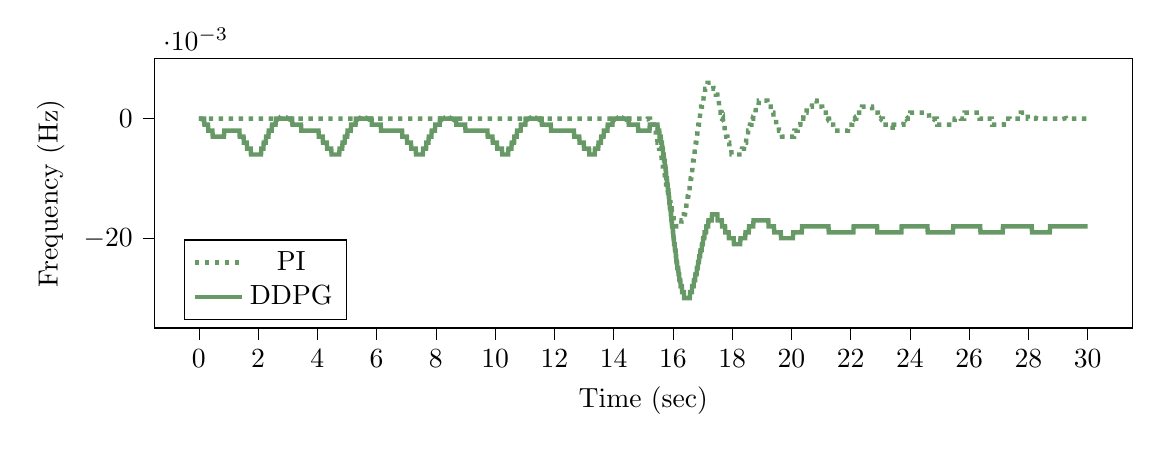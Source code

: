 % This file was created by tikzplotlib v0.9.1.
\begin{tikzpicture}

\definecolor{color0}{rgb}{0.122,0.467,0.706}
\definecolor{color1}{rgb}{1,0.498,0.055}

\begin{axis}[
compat=newest,
tick align=outside,
tick pos=left,
x grid style={white!69.02!black},
xmin=-1.5, xmax=31.5,
xtick style={color=black},
y grid style={white!69.02!black},
ymin=-0.035, ymax=0.01,
ytick style={color=black},
%yticklabel style={
%        /pgf/number format/.cd,
%        	fixed,
%        	fixed zerofill,
%         	precision=3,
%        /tikz/.cd
%},
scaled y ticks=true,
scaled y ticks=base 10:3,
width=14cm,
height=5cm,
xlabel=Time (sec),
ylabel=Frequency (Hz),
%y label style={at={(-0.2,0.5)}}
legend pos=south west
]

\addplot [ultra thick, green!20!gray, dotted]
table {%
0 0
0.01 0
0.02 0
0.03 0
0.04 0
0.05 0
0.06 0
0.07 0
0.08 0
0.09 0
0.1 0
0.11 0
0.12 0
0.13 0
0.14 0
0.15 0
0.16 0
0.17 0
0.18 0
0.19 0
0.2 0
0.21 0
0.22 0
0.23 0
0.24 0
0.25 0
0.26 0
0.27 0
0.28 0
0.29 0
0.3 0
0.31 0
0.32 0
0.33 0
0.34 0
0.35 0
0.36 0
0.37 0
0.38 0
0.39 0
0.4 0
0.41 0
0.42 0
0.43 0
0.44 0
0.45 0
0.46 0
0.47 0
0.48 0
0.49 0
0.5 0
0.51 0
0.52 0
0.53 0
0.54 0
0.55 0
0.56 0
0.57 0
0.58 0
0.59 0
0.6 0
0.61 0
0.62 0
0.63 0
0.64 0
0.65 0
0.66 0
0.67 0
0.68 0
0.69 0
0.7 0
0.71 0
0.72 0
0.73 0
0.74 0
0.75 0
0.76 0
0.77 0
0.78 0
0.79 0
0.8 0
0.81 0
0.82 0
0.83 0
0.84 0
0.85 0
0.86 0
0.87 0
0.88 0
0.89 0
0.9 0
0.91 0
0.92 0
0.93 0
0.94 0
0.95 0
0.96 0
0.97 0
0.98 0
0.99 0
1 0
1.01 0
1.02 0
1.03 0
1.04 0
1.05 0
1.06 0
1.07 0
1.08 0
1.09 0
1.1 0
1.11 0
1.12 0
1.13 0
1.14 0
1.15 0
1.16 0
1.17 0
1.18 0
1.19 0
1.2 0
1.21 0
1.22 0
1.23 0
1.24 0
1.25 0
1.26 0
1.27 0
1.28 0
1.29 0
1.3 0
1.31 0
1.32 0
1.33 0
1.34 0
1.35 0
1.36 0
1.37 0
1.38 0
1.39 0
1.4 0
1.41 0
1.42 0
1.43 0
1.44 0
1.45 0
1.46 0
1.47 0
1.48 0
1.49 0
1.5 0
1.51 0
1.52 0
1.53 0
1.54 0
1.55 0
1.56 0
1.57 0
1.58 0
1.59 0
1.6 0
1.61 0
1.62 0
1.63 0
1.64 0
1.65 0
1.66 0
1.67 0
1.68 0
1.69 0
1.7 0
1.71 0
1.72 0
1.73 0
1.74 0
1.75 0
1.76 0
1.77 0
1.78 0
1.79 0
1.8 0
1.81 0
1.82 0
1.83 0
1.84 0
1.85 0
1.86 0
1.87 0
1.88 0
1.89 0
1.9 0
1.91 0
1.92 0
1.93 0
1.94 0
1.95 0
1.96 0
1.97 0
1.98 0
1.99 0
2 0
2.01 0
2.02 0
2.03 0
2.04 0
2.05 0
2.06 0
2.07 0
2.08 0
2.09 0
2.1 0
2.11 0
2.12 0
2.13 0
2.14 0
2.15 0
2.16 0
2.17 0
2.18 0
2.19 0
2.2 0
2.21 0
2.22 0
2.23 0
2.24 0
2.25 0
2.26 0
2.27 0
2.28 0
2.29 0
2.3 0
2.31 0
2.32 0
2.33 0
2.34 0
2.35 0
2.36 0
2.37 0
2.38 0
2.39 0
2.4 0
2.41 0
2.42 0
2.43 0
2.44 0
2.45 0
2.46 0
2.47 0
2.48 0
2.49 0
2.5 0
2.51 0
2.52 0
2.53 0
2.54 0
2.55 0
2.56 0
2.57 0
2.58 0
2.59 0
2.6 0
2.61 0
2.62 0
2.63 0
2.64 0
2.65 0
2.66 0
2.67 0
2.68 0
2.69 0
2.7 0
2.71 0
2.72 0
2.73 0
2.74 0
2.75 0
2.76 0
2.77 0
2.78 0
2.79 0
2.8 0
2.81 0
2.82 0
2.83 0
2.84 0
2.85 0
2.86 0
2.87 0
2.88 0
2.89 0
2.9 0
2.91 0
2.92 0
2.93 0
2.94 0
2.95 0
2.96 0
2.97 0
2.98 0
2.99 0
3.0 0
3.01 0
3.02 0
3.03 0
3.04 0
3.05 0
3.06 0
3.07 0
3.08 0
3.09 0
3.1 0
3.11 0
3.12 0
3.13 0
3.14 0
3.15 0
3.16 0
3.17 0
3.18 0
3.19 0
3.2 0
3.21 0
3.22 0
3.23 0
3.24 0
3.25 0
3.26 0
3.27 0
3.28 0
3.29 0
3.3 0
3.31 0
3.32 0
3.33 0
3.34 0
3.35 0
3.36 0
3.37 0
3.38 0
3.39 0
3.4 0
3.41 0
3.42 0
3.43 0
3.44 0
3.45 0
3.46 0
3.47 0
3.48 0
3.49 0
3.5 0
3.51 0
3.52 0
3.53 0
3.54 0
3.55 0
3.56 0
3.57 0
3.58 0
3.59 0
3.6 0
3.61 0
3.62 0
3.63 0
3.64 0
3.65 0
3.66 0
3.67 0
3.68 0
3.69 0
3.7 0
3.71 0
3.72 0
3.73 0
3.74 0
3.75 0
3.76 0
3.77 0
3.78 0
3.79 0
3.8 0
3.81 0
3.82 0
3.83 0
3.84 0
3.85 0
3.86 0
3.87 0
3.88 0
3.89 0
3.9 0
3.91 0
3.92 0
3.93 0
3.94 0
3.95 0
3.96 0
3.97 0
3.98 0
3.99 0
4.0 0
4.01 0
4.02 0
4.03 0
4.04 0
4.05 0
4.06 0
4.07 0
4.08 0
4.09 0
4.1 0
4.11 0
4.12 0
4.13 0
4.14 0
4.15 0
4.16 0
4.17 0
4.18 0
4.19 0
4.2 0
4.21 0
4.22 0
4.23 0
4.24 0
4.25 0
4.26 0
4.27 0
4.28 0
4.29 0
4.3 0
4.31 0
4.32 0
4.33 0
4.34 0
4.35 0
4.36 0
4.37 0
4.38 0
4.39 0
4.4 0
4.41 0
4.42 0
4.43 0
4.44 0
4.45 0
4.46 0
4.47 0
4.48 0
4.49 0
4.5 0
4.51 0
4.52 0
4.53 0
4.54 0
4.55 0
4.56 0
4.57 0
4.58 0
4.59 0
4.6 0
4.61 0
4.62 0
4.63 0
4.64 0
4.65 0
4.66 0
4.67 0
4.68 0
4.69 0
4.7 0
4.71 0
4.72 0
4.73 0
4.74 0
4.75 0
4.76 0
4.77 0
4.78 0
4.79 0
4.8 0
4.81 0
4.82 0
4.83 0
4.84 0
4.85 0
4.86 0
4.87 0
4.88 0
4.89 0
4.9 0
4.91 0
4.92 0
4.93 0
4.94 0
4.95 0
4.96 0
4.97 0
4.98 0
4.99 0
5.0 0
5.01 0
5.02 0
5.03 0
5.04 0
5.05 0
5.06 0
5.07 0
5.08 0
5.09 0
5.1 0
5.11 0
5.12 0
5.13 0
5.14 0
5.15 0
5.16 0
5.17 0
5.18 0
5.19 0
5.2 0
5.21 0
5.22 0
5.23 0
5.24 0
5.25 0
5.26 0
5.27 0
5.28 0
5.29 0
5.3 0
5.31 0
5.32 0
5.33 0
5.34 0
5.35 0
5.36 0
5.37 0
5.38 0
5.39 0
5.4 0
5.41 0
5.42 0
5.43 0
5.44 0
5.45 0
5.46 0
5.47 0
5.48 0
5.49 0
5.5 0
5.51 0
5.52 0
5.53 0
5.54 0
5.55 0
5.56 0
5.57 0
5.58 0
5.59 0
5.6 0
5.61 0
5.62 0
5.63 0
5.64 0
5.65 0
5.66 0
5.67 0
5.68 0
5.69 0
5.7 0
5.71 0
5.72 0
5.73 0
5.74 0
5.75 0
5.76 0
5.77 0
5.78 0
5.79 0
5.8 0
5.81 0
5.82 0
5.83 0
5.84 0
5.85 0
5.86 0
5.87 0
5.88 0
5.89 0
5.9 0
5.91 0
5.92 0
5.93 0
5.94 0
5.95 0
5.96 0
5.97 0
5.98 0
5.99 0
6.0 0
6.01 0
6.02 0
6.03 0
6.04 0
6.05 0
6.06 0
6.07 0
6.08 0
6.09 0
6.1 0
6.11 0
6.12 0
6.13 0
6.14 0
6.15 0
6.16 0
6.17 0
6.18 0
6.19 0
6.2 0
6.21 0
6.22 0
6.23 0
6.24 0
6.25 0
6.26 0
6.27 0
6.28 0
6.29 0
6.3 0
6.31 0
6.32 0
6.33 0
6.34 0
6.35 0
6.36 0
6.37 0
6.38 0
6.39 0
6.4 0
6.41 0
6.42 0
6.43 0
6.44 0
6.45 0
6.46 0
6.47 0
6.48 0
6.49 0
6.5 0
6.51 0
6.52 0
6.53 0
6.54 0
6.55 0
6.56 0
6.57 0
6.58 0
6.59 0
6.6 0
6.61 0
6.62 0
6.63 0
6.64 0
6.65 0
6.66 0
6.67 0
6.68 0
6.69 0
6.7 0
6.71 0
6.72 0
6.73 0
6.74 0
6.75 0
6.76 0
6.77 0
6.78 0
6.79 0
6.8 0
6.81 0
6.82 0
6.83 0
6.84 0
6.85 0
6.86 0
6.87 0
6.88 0
6.89 0
6.9 0
6.91 0
6.92 0
6.93 0
6.94 0
6.95 0
6.96 0
6.97 0
6.98 0
6.99 0
7.0 0
7.01 0
7.02 0
7.03 0
7.04 0
7.05 0
7.06 0
7.07 0
7.08 0
7.09 0
7.1 0
7.11 0
7.12 0
7.13 0
7.14 0
7.15 0
7.16 0
7.17 0
7.18 0
7.19 0
7.2 0
7.21 0
7.22 0
7.23 0
7.24 0
7.25 0
7.26 0
7.27 0
7.28 0
7.29 0
7.3 0
7.31 0
7.32 0
7.33 0
7.34 0
7.35 0
7.36 0
7.37 0
7.38 0
7.39 0
7.4 0
7.41 0
7.42 0
7.43 0
7.44 0
7.45 0
7.46 0
7.47 0
7.48 0
7.49 0
7.5 0
7.51 0
7.52 0
7.53 0
7.54 0
7.55 0
7.56 0
7.57 0
7.58 0
7.59 0
7.6 0
7.61 0
7.62 0
7.63 0
7.64 0
7.65 0
7.66 0
7.67 0
7.68 0
7.69 0
7.7 0
7.71 0
7.72 0
7.73 0
7.74 0
7.75 0
7.76 0
7.77 0
7.78 0
7.79 0
7.8 0
7.81 0
7.82 0
7.83 0
7.84 0
7.85 0
7.86 0
7.87 0
7.88 0
7.89 0
7.9 0
7.91 0
7.92 0
7.93 0
7.94 0
7.95 0
7.96 0
7.97 0
7.98 0
7.99 0
8.0 0
8.01 0
8.02 0
8.03 0
8.04 0
8.05 0
8.06 0
8.07 0
8.08 0
8.09 0
8.1 0
8.11 0
8.12 0
8.13 0
8.14 0
8.15 0
8.16 0
8.17 0
8.18 0
8.19 0
8.2 0
8.21 0
8.22 0
8.23 0
8.24 0
8.25 0
8.26 0
8.27 0
8.28 0
8.29 0
8.3 0
8.31 0
8.32 0
8.33 0
8.34 0
8.35 0
8.36 0
8.37 0
8.38 0
8.39 0
8.4 0
8.41 0
8.42 0
8.43 0
8.44 0
8.45 0
8.46 0
8.47 0
8.48 0
8.49 0
8.5 0
8.51 0
8.52 0
8.53 0
8.54 0
8.55 0
8.56 0
8.57 0
8.58 0
8.59 0
8.6 0
8.61 0
8.62 0
8.63 0
8.64 0
8.65 0
8.66 0
8.67 0
8.68 0
8.69 0
8.7 0
8.71 0
8.72 0
8.73 0
8.74 0
8.75 0
8.76 0
8.77 0
8.78 0
8.79 0
8.8 0
8.81 0
8.82 0
8.83 0
8.84 0
8.85 0
8.86 0
8.87 0
8.88 0
8.89 0
8.9 0
8.91 0
8.92 0
8.93 0
8.94 0
8.95 0
8.96 0
8.97 0
8.98 0
8.99 0
9.0 0
9.01 0
9.02 0
9.03 0
9.04 0
9.05 0
9.06 0
9.07 0
9.08 0
9.09 0
9.1 0
9.11 0
9.12 0
9.13 0
9.14 0
9.15 0
9.16 0
9.17 0
9.18 0
9.19 0
9.2 0
9.21 0
9.22 0
9.23 0
9.24 0
9.25 0
9.26 0
9.27 0
9.28 0
9.29 0
9.3 0
9.31 0
9.32 0
9.33 0
9.34 0
9.35 0
9.36 0
9.37 0
9.38 0
9.39 0
9.4 0
9.41 0
9.42 0
9.43 0
9.44 0
9.45 0
9.46 0
9.47 0
9.48 0
9.49 0
9.5 0
9.51 0
9.52 0
9.53 0
9.54 0
9.55 0
9.56 0
9.57 0
9.58 0
9.59 0
9.6 0
9.61 0
9.62 0
9.63 0
9.64 0
9.65 0
9.66 0
9.67 0
9.68 0
9.69 0
9.7 0
9.71 0
9.72 0
9.73 0
9.74 0
9.75 0
9.76 0
9.77 0
9.78 0
9.79 0
9.8 0
9.81 0
9.82 0
9.83 0
9.84 0
9.85 0
9.86 0
9.87 0
9.88 0
9.89 0
9.9 0
9.91 0
9.92 0
9.93 0
9.94 0
9.95 0
9.96 0
9.97 0
9.98 0
9.99 0
10.0 0
10.01 0
10.02 0
10.03 0
10.04 0
10.05 0
10.06 0
10.07 0
10.08 0
10.09 0
10.1 0
10.11 0
10.12 0
10.13 0
10.14 0
10.15 0
10.16 0
10.17 0
10.18 0
10.19 0
10.2 0
10.21 0
10.22 0
10.23 0
10.24 0
10.25 0
10.26 0
10.27 0
10.28 0
10.29 0
10.3 0
10.31 0
10.32 0
10.33 0
10.34 0
10.35 0
10.36 0
10.37 0
10.38 0
10.39 0
10.4 0
10.41 0
10.42 0
10.43 0
10.44 0
10.45 0
10.46 0
10.47 0
10.48 0
10.49 0
10.5 0
10.51 0
10.52 0
10.53 0
10.54 0
10.55 0
10.56 0
10.57 0
10.58 0
10.59 0
10.6 0
10.61 0
10.62 0
10.63 0
10.64 0
10.65 0
10.66 0
10.67 0
10.68 0
10.69 0
10.7 0
10.71 0
10.72 0
10.73 0
10.74 0
10.75 0
10.76 0
10.77 0
10.78 0
10.79 0
10.8 0
10.81 0
10.82 0
10.83 0
10.84 0
10.85 0
10.86 0
10.87 0
10.88 0
10.89 0
10.9 0
10.91 0
10.92 0
10.93 0
10.94 0
10.95 0
10.96 0
10.97 0
10.98 0
10.99 0
11.0 0
11.01 0
11.02 0
11.03 0
11.04 0
11.05 0
11.06 0
11.07 0
11.08 0
11.09 0
11.1 0
11.11 0
11.12 0
11.13 0
11.14 0
11.15 0
11.16 0
11.17 0
11.18 0
11.19 0
11.2 0
11.21 0
11.22 0
11.23 0
11.24 0
11.25 0
11.26 0
11.27 0
11.28 0
11.29 0
11.3 0
11.31 0
11.32 0
11.33 0
11.34 0
11.35 0
11.36 0
11.37 0
11.38 0
11.39 0
11.4 0
11.41 0
11.42 0
11.43 0
11.44 0
11.45 0
11.46 0
11.47 0
11.48 0
11.49 0
11.5 0
11.51 0
11.52 0
11.53 0
11.54 0
11.55 0
11.56 0
11.57 0
11.58 0
11.59 0
11.6 0
11.61 0
11.62 0
11.63 0
11.64 0
11.65 0
11.66 0
11.67 0
11.68 0
11.69 0
11.7 0
11.71 0
11.72 0
11.73 0
11.74 0
11.75 0
11.76 0
11.77 0
11.78 0
11.79 0
11.8 0
11.81 0
11.82 0
11.83 0
11.84 0
11.85 0
11.86 0
11.87 0
11.88 0
11.89 0
11.9 0
11.91 0
11.92 0
11.93 0
11.94 0
11.95 0
11.96 0
11.97 0
11.98 0
11.99 0
12.0 0
12.01 0
12.02 0
12.03 0
12.04 0
12.05 0
12.06 0
12.07 0
12.08 0
12.09 0
12.1 0
12.11 0
12.12 0
12.13 0
12.14 0
12.15 0
12.16 0
12.17 0
12.18 0
12.19 0
12.2 0
12.21 0
12.22 0
12.23 0
12.24 0
12.25 0
12.26 0
12.27 0
12.28 0
12.29 0
12.3 0
12.31 0
12.32 0
12.33 0
12.34 0
12.35 0
12.36 0
12.37 0
12.38 0
12.39 0
12.4 0
12.41 0
12.42 0
12.43 0
12.44 0
12.45 0
12.46 0
12.47 0
12.48 0
12.49 0
12.5 0
12.51 0
12.52 0
12.53 0
12.54 0
12.55 0
12.56 0
12.57 0
12.58 0
12.59 0
12.6 0
12.61 0
12.62 0
12.63 0
12.64 0
12.65 0
12.66 0
12.67 0
12.68 0
12.69 0
12.7 0
12.71 0
12.72 0
12.73 0
12.74 0
12.75 0
12.76 0
12.77 0
12.78 0
12.79 0
12.8 0
12.81 0
12.82 0
12.83 0
12.84 0
12.85 0
12.86 0
12.87 0
12.88 0
12.89 0
12.9 0
12.91 0
12.92 0
12.93 0
12.94 0
12.95 0
12.96 0
12.97 0
12.98 0
12.99 0
13.0 0
13.01 0
13.02 0
13.03 0
13.04 0
13.05 0
13.06 0
13.07 0
13.08 0
13.09 0
13.1 0
13.11 0
13.12 0
13.13 0
13.14 0
13.15 0
13.16 0
13.17 0
13.18 0
13.19 0
13.2 0
13.21 0
13.22 0
13.23 0
13.24 0
13.25 0
13.26 0
13.27 0
13.28 0
13.29 0
13.3 0
13.31 0
13.32 0
13.33 0
13.34 0
13.35 0
13.36 0
13.37 0
13.38 0
13.39 0
13.4 0
13.41 0
13.42 0
13.43 0
13.44 0
13.45 0
13.46 0
13.47 0
13.48 0
13.49 0
13.5 0
13.51 0
13.52 0
13.53 0
13.54 0
13.55 0
13.56 0
13.57 0
13.58 0
13.59 0
13.6 0
13.61 0
13.62 0
13.63 0
13.64 0
13.65 0
13.66 0
13.67 0
13.68 0
13.69 0
13.7 0
13.71 0
13.72 0
13.73 0
13.74 0
13.75 0
13.76 0
13.77 0
13.78 0
13.79 0
13.8 0
13.81 0
13.82 0
13.83 0
13.84 0
13.85 0
13.86 0
13.87 0
13.88 0
13.89 0
13.9 0
13.91 0
13.92 0
13.93 0
13.94 0
13.95 0
13.96 0
13.97 0
13.98 0
13.99 0
14.0 0
14.01 0
14.02 0
14.03 0
14.04 0
14.05 0
14.06 0
14.07 0
14.08 0
14.09 0
14.1 0
14.11 0
14.12 0
14.13 0
14.14 0
14.15 0
14.16 0
14.17 0
14.18 0
14.19 0
14.2 0
14.21 0
14.22 0
14.23 0
14.24 0
14.25 0
14.26 0
14.27 0
14.28 0
14.29 0
14.3 0
14.31 0
14.32 0
14.33 0
14.34 0
14.35 0
14.36 0
14.37 0
14.38 0
14.39 0
14.4 0
14.41 0
14.42 0
14.43 0
14.44 0
14.45 0
14.46 0
14.47 0
14.48 0
14.49 0
14.5 0
14.51 0
14.52 0
14.53 0
14.54 0
14.55 0
14.56 0
14.57 0
14.58 0
14.59 0
14.6 0
14.61 0
14.62 0
14.63 0
14.64 0
14.65 0
14.66 0
14.67 0
14.68 0
14.69 0
14.7 0
14.71 0
14.72 0
14.73 0
14.74 0
14.75 0
14.76 0
14.77 0
14.78 0
14.79 0
14.8 0
14.81 0
14.82 0
14.83 0
14.84 0
14.85 0
14.86 0
14.87 0
14.88 0
14.89 0
14.9 0
14.91 0
14.92 0
14.93 0
14.94 0
14.95 0
14.96 0
14.97 0
14.98 0
14.99 0
15.0 0
15.01 -3.769e-08
15.02 -3.035e-07
15.03 -1.022e-06
15.04 -2.417e-06
15.05 -4.713e-06
15.06 -8.134e-06
15.07 -1.29e-05
15.08 -1.923e-05
15.09 -2.735e-05
15.1 -3.747e-05
15.11 -4.979e-05
15.12 -6.454e-05
15.13 -8.192e-05
15.14 -0.0
15.15 -0.0
15.16 -0.0
15.17 -0.0
15.18 -0.0
15.19 -0.0
15.2 -0.0
15.21 -0.0
15.22 -0.0
15.23 -0.0
15.24 -0.001
15.25 -0.001
15.26 -0.001
15.27 -0.001
15.28 -0.001
15.29 -0.001
15.3 -0.001
15.31 -0.001
15.32 -0.001
15.33 -0.001
15.34 -0.001
15.35 -0.001
15.36 -0.002
15.37 -0.002
15.38 -0.002
15.39 -0.002
15.4 -0.002
15.41 -0.002
15.42 -0.002
15.43 -0.003
15.44 -0.003
15.45 -0.003
15.46 -0.003
15.47 -0.003
15.48 -0.004
15.49 -0.004
15.5 -0.004
15.51 -0.004
15.52 -0.004
15.53 -0.005
15.54 -0.005
15.55 -0.005
15.56 -0.005
15.57 -0.005
15.58 -0.006
15.59 -0.006
15.6 -0.006
15.61 -0.006
15.62 -0.007
15.63 -0.007
15.64 -0.007
15.65 -0.007
15.66 -0.008
15.67 -0.008
15.68 -0.008
15.69 -0.008
15.7 -0.009
15.71 -0.009
15.72 -0.009
15.73 -0.01
15.74 -0.01
15.75 -0.01
15.76 -0.01
15.77 -0.011
15.78 -0.011
15.79 -0.011
15.8 -0.011
15.81 -0.012
15.82 -0.012
15.83 -0.012
15.84 -0.013
15.85 -0.013
15.86 -0.013
15.87 -0.013
15.88 -0.014
15.89 -0.014
15.9 -0.014
15.91 -0.014
15.92 -0.014
15.93 -0.015
15.94 -0.015
15.95 -0.015
15.96 -0.015
15.97 -0.016
15.98 -0.016
15.99 -0.016
16.0 -0.016
16.01 -0.016
16.02 -0.016
16.03 -0.017
16.04 -0.017
16.05 -0.017
16.06 -0.017
16.07 -0.017
16.08 -0.017
16.09 -0.017
16.1 -0.017
16.11 -0.018
16.12 -0.018
16.13 -0.018
16.14 -0.018
16.15 -0.018
16.16 -0.018
16.17 -0.018
16.18 -0.018
16.19 -0.018
16.2 -0.018
16.21 -0.018
16.22 -0.018
16.23 -0.018
16.24 -0.018
16.25 -0.018
16.26 -0.018
16.27 -0.018
16.28 -0.018
16.29 -0.017
16.3 -0.017
16.31 -0.017
16.32 -0.017
16.33 -0.017
16.34 -0.017
16.35 -0.017
16.36 -0.017
16.37 -0.016
16.38 -0.016
16.39 -0.016
16.4 -0.016
16.41 -0.016
16.42 -0.015
16.43 -0.015
16.44 -0.015
16.45 -0.015
16.46 -0.014
16.47 -0.014
16.48 -0.014
16.49 -0.014
16.5 -0.013
16.51 -0.013
16.52 -0.013
16.53 -0.012
16.54 -0.012
16.55 -0.012
16.56 -0.012
16.57 -0.011
16.58 -0.011
16.59 -0.011
16.6 -0.01
16.61 -0.01
16.62 -0.01
16.63 -0.009
16.64 -0.009
16.65 -0.009
16.66 -0.008
16.67 -0.008
16.68 -0.007
16.69 -0.007
16.7 -0.007
16.71 -0.006
16.72 -0.006
16.73 -0.006
16.74 -0.005
16.75 -0.005
16.76 -0.005
16.77 -0.004
16.78 -0.004
16.79 -0.004
16.8 -0.003
16.81 -0.003
16.82 -0.003
16.83 -0.002
16.84 -0.002
16.85 -0.002
16.86 -0.001
16.87 -0.001
16.88 -0.001
16.89 -0.0
16.9 5.663e-05
16.91 0.0
16.92 0.001
16.93 0.001
16.94 0.001
16.95 0.002
16.96 0.002
16.97 0.002
16.98 0.002
16.99 0.003
17.0 0.003
17.01 0.003
17.02 0.003
17.03 0.003
17.04 0.004
17.05 0.004
17.06 0.004
17.07 0.004
17.08 0.004
17.09 0.005
17.1 0.005
17.11 0.005
17.12 0.005
17.13 0.005
17.14 0.005
17.15 0.005
17.16 0.005
17.17 0.006
17.18 0.006
17.19 0.006
17.2 0.006
17.21 0.006
17.22 0.006
17.23 0.006
17.24 0.006
17.25 0.006
17.26 0.006
17.27 0.006
17.28 0.006
17.29 0.006
17.3 0.006
17.31 0.006
17.32 0.006
17.33 0.006
17.34 0.006
17.35 0.006
17.36 0.006
17.37 0.005
17.38 0.005
17.39 0.005
17.4 0.005
17.41 0.005
17.42 0.005
17.43 0.005
17.44 0.005
17.45 0.004
17.46 0.004
17.47 0.004
17.48 0.004
17.49 0.004
17.5 0.004
17.51 0.003
17.52 0.003
17.53 0.003
17.54 0.003
17.55 0.003
17.56 0.002
17.57 0.002
17.58 0.002
17.59 0.002
17.6 0.002
17.61 0.001
17.62 0.001
17.63 0.001
17.64 0.001
17.65 0.001
17.66 0.0
17.67 0.0
17.68 -7.181e-05
17.69 -0.0
17.7 -0.001
17.71 -0.001
17.72 -0.001
17.73 -0.001
17.74 -0.001
17.75 -0.002
17.76 -0.002
17.77 -0.002
17.78 -0.002
17.79 -0.002
17.8 -0.003
17.81 -0.003
17.82 -0.003
17.83 -0.003
17.84 -0.003
17.85 -0.004
17.86 -0.004
17.87 -0.004
17.88 -0.004
17.89 -0.004
17.9 -0.004
17.91 -0.005
17.92 -0.005
17.93 -0.005
17.94 -0.005
17.95 -0.005
17.96 -0.005
17.97 -0.005
17.98 -0.006
17.99 -0.006
18 -0.006
18.01 -0.006
18.02 -0.006
18.03 -0.006
18.04 -0.006
18.05 -0.006
18.06 -0.006
18.07 -0.006
18.08 -0.006
18.09 -0.006
18.1 -0.006
18.11 -0.006
18.12 -0.006
18.13 -0.006
18.14 -0.006
18.15 -0.006
18.16 -0.006
18.17 -0.006
18.18 -0.006
18.19 -0.006
18.2 -0.006
18.21 -0.006
18.22 -0.006
18.23 -0.006
18.24 -0.006
18.25 -0.006
18.26 -0.006
18.27 -0.006
18.28 -0.006
18.29 -0.006
18.3 -0.006
18.31 -0.006
18.32 -0.006
18.33 -0.005
18.34 -0.005
18.35 -0.005
18.36 -0.005
18.37 -0.005
18.38 -0.005
18.39 -0.005
18.4 -0.005
18.41 -0.004
18.42 -0.004
18.43 -0.004
18.44 -0.004
18.45 -0.004
18.46 -0.004
18.47 -0.004
18.48 -0.003
18.49 -0.003
18.5 -0.003
18.51 -0.003
18.52 -0.003
18.53 -0.003
18.54 -0.002
18.55 -0.002
18.56 -0.002
18.57 -0.002
18.58 -0.002
18.59 -0.002
18.6 -0.001
18.61 -0.001
18.62 -0.001
18.63 -0.001
18.64 -0.001
18.65 -0.001
18.66 -0.0
18.67 -0.0
18.68 -9.871e-05
18.69 5.541e-05
18.7 0.0
18.71 0.0
18.72 0.001
18.73 0.001
18.74 0.001
18.75 0.001
18.76 0.001
18.77 0.001
18.78 0.001
18.79 0.001
18.8 0.002
18.81 0.002
18.82 0.002
18.83 0.002
18.84 0.002
18.85 0.002
18.86 0.002
18.87 0.002
18.88 0.002
18.89 0.002
18.9 0.003
18.91 0.003
18.92 0.003
18.93 0.003
18.94 0.003
18.95 0.003
18.96 0.003
18.97 0.003
18.98 0.003
18.99 0.003
19.0 0.003
19.01 0.003
19.02 0.003
19.03 0.003
19.04 0.003
19.05 0.003
19.06 0.003
19.07 0.003
19.08 0.003
19.09 0.003
19.1 0.003
19.11 0.003
19.12 0.003
19.13 0.003
19.14 0.003
19.15 0.003
19.16 0.003
19.17 0.003
19.18 0.003
19.19 0.003
19.2 0.002
19.21 0.002
19.22 0.002
19.23 0.002
19.24 0.002
19.25 0.002
19.26 0.002
19.27 0.002
19.28 0.002
19.29 0.002
19.3 0.002
19.31 0.001
19.32 0.001
19.33 0.001
19.34 0.001
19.35 0.001
19.36 0.001
19.37 0.001
19.38 0.001
19.39 0.001
19.4 0.0
19.41 0.0
19.42 0.0
19.43 0.0
19.44 8.296e-06
19.45 -0.0
19.46 -0.0
19.47 -0.0
19.48 -0.0
19.49 -0.001
19.5 -0.001
19.51 -0.001
19.52 -0.001
19.53 -0.001
19.54 -0.001
19.55 -0.001
19.56 -0.001
19.57 -0.001
19.58 -0.002
19.59 -0.002
19.6 -0.002
19.61 -0.002
19.62 -0.002
19.63 -0.002
19.64 -0.002
19.65 -0.002
19.66 -0.002
19.67 -0.002
19.68 -0.003
19.69 -0.003
19.7 -0.003
19.71 -0.003
19.72 -0.003
19.73 -0.003
19.74 -0.003
19.75 -0.003
19.76 -0.003
19.77 -0.003
19.78 -0.003
19.79 -0.003
19.8 -0.003
19.81 -0.003
19.82 -0.003
19.83 -0.003
19.84 -0.003
19.85 -0.003
19.86 -0.003
19.87 -0.003
19.88 -0.003
19.89 -0.003
19.9 -0.003
19.91 -0.003
19.92 -0.003
19.93 -0.003
19.94 -0.003
19.95 -0.003
19.96 -0.003
19.97 -0.003
19.98 -0.003
19.99 -0.003
20.0 -0.003
20.01 -0.003
20.02 -0.003
20.03 -0.003
20.04 -0.003
20.05 -0.003
20.06 -0.003
20.07 -0.003
20.08 -0.003
20.09 -0.003
20.1 -0.002
20.11 -0.002
20.12 -0.002
20.13 -0.002
20.14 -0.002
20.15 -0.002
20.16 -0.002
20.17 -0.002
20.18 -0.002
20.19 -0.002
20.2 -0.002
20.21 -0.002
20.22 -0.001
20.23 -0.001
20.24 -0.001
20.25 -0.001
20.26 -0.001
20.27 -0.001
20.28 -0.001
20.29 -0.001
20.3 -0.001
20.31 -0.0
20.32 -0.0
20.33 -0.0
20.34 -0.0
20.35 -5.32e-05
20.36 5.146e-05
20.37 0.0
20.38 0.0
20.39 0.0
20.4 0.0
20.41 0.001
20.42 0.001
20.43 0.001
20.44 0.001
20.45 0.001
20.46 0.001
20.47 0.001
20.48 0.001
20.49 0.001
20.5 0.001
20.51 0.001
20.52 0.002
20.53 0.002
20.54 0.002
20.55 0.002
20.56 0.002
20.57 0.002
20.58 0.002
20.59 0.002
20.6 0.002
20.61 0.002
20.62 0.002
20.63 0.002
20.64 0.002
20.65 0.002
20.66 0.002
20.67 0.002
20.68 0.002
20.69 0.002
20.7 0.003
20.71 0.003
20.72 0.003
20.73 0.003
20.74 0.003
20.75 0.003
20.76 0.003
20.77 0.003
20.78 0.003
20.79 0.003
20.8 0.003
20.81 0.003
20.82 0.003
20.83 0.003
20.84 0.003
20.85 0.003
20.86 0.002
20.87 0.002
20.88 0.002
20.89 0.002
20.9 0.002
20.91 0.002
20.92 0.002
20.93 0.002
20.94 0.002
20.95 0.002
20.96 0.002
20.97 0.002
20.98 0.002
20.99 0.002
21.0 0.002
21.01 0.002
21.02 0.002
21.03 0.002
21.04 0.002
21.05 0.001
21.06 0.001
21.07 0.001
21.08 0.001
21.09 0.001
21.1 0.001
21.11 0.001
21.12 0.001
21.13 0.001
21.14 0.001
21.15 0.001
21.16 0.001
21.17 0.0
21.18 0.0
21.19 0.0
21.2 0.0
21.21 9.389e-05
21.22 6.079e-06
21.23 -8.148e-05
21.24 -0.0
21.25 -0.0
21.26 -0.0
21.27 -0.0
21.28 -0.001
21.29 -0.001
21.3 -0.001
21.31 -0.001
21.32 -0.001
21.33 -0.001
21.34 -0.001
21.35 -0.001
21.36 -0.001
21.37 -0.001
21.38 -0.001
21.39 -0.001
21.4 -0.001
21.41 -0.001
21.42 -0.002
21.43 -0.002
21.44 -0.002
21.45 -0.002
21.46 -0.002
21.47 -0.002
21.48 -0.002
21.49 -0.002
21.5 -0.002
21.51 -0.002
21.52 -0.002
21.53 -0.002
21.54 -0.002
21.55 -0.002
21.56 -0.002
21.57 -0.002
21.58 -0.002
21.59 -0.002
21.6 -0.002
21.61 -0.002
21.62 -0.002
21.63 -0.002
21.64 -0.002
21.65 -0.002
21.66 -0.002
21.67 -0.002
21.68 -0.002
21.69 -0.002
21.7 -0.002
21.71 -0.002
21.72 -0.002
21.73 -0.002
21.74 -0.002
21.75 -0.002
21.76 -0.002
21.77 -0.002
21.78 -0.002
21.79 -0.002
21.8 -0.002
21.81 -0.002
21.82 -0.002
21.83 -0.002
21.84 -0.002
21.85 -0.002
21.86 -0.002
21.87 -0.002
21.88 -0.002
21.89 -0.002
21.9 -0.002
21.91 -0.002
21.92 -0.001
21.93 -0.001
21.94 -0.001
21.95 -0.001
21.96 -0.001
21.97 -0.001
21.98 -0.001
21.99 -0.001
22.0 -0.001
22.01 -0.001
22.02 -0.001
22.03 -0.001
22.04 -0.001
22.05 -0.001
22.06 -0.0
22.07 -0.0
22.08 -0.0
22.09 -0.0
22.1 -0.0
22.11 -0.0
22.12 -4.991e-05
22.13 2.285e-05
22.14 9.521e-05
22.15 0.0
22.16 0.0
22.17 0.0
22.18 0.0
22.19 0.0
22.2 0.001
22.21 0.001
22.22 0.001
22.23 0.001
22.24 0.001
22.25 0.001
22.26 0.001
22.27 0.001
22.28 0.001
22.29 0.001
22.3 0.001
22.31 0.001
22.32 0.001
22.33 0.001
22.34 0.001
22.35 0.001
22.36 0.001
22.37 0.001
22.38 0.002
22.39 0.002
22.4 0.002
22.41 0.002
22.42 0.002
22.43 0.002
22.44 0.002
22.45 0.002
22.46 0.002
22.47 0.002
22.48 0.002
22.49 0.002
22.5 0.002
22.51 0.002
22.52 0.002
22.53 0.002
22.54 0.002
22.55 0.002
22.56 0.002
22.57 0.002
22.58 0.002
22.59 0.002
22.6 0.002
22.61 0.002
22.62 0.002
22.63 0.002
22.64 0.002
22.65 0.002
22.66 0.002
22.67 0.002
22.68 0.002
22.69 0.002
22.7 0.002
22.71 0.002
22.72 0.002
22.73 0.001
22.74 0.001
22.75 0.001
22.76 0.001
22.77 0.001
22.78 0.001
22.79 0.001
22.8 0.001
22.81 0.001
22.82 0.001
22.83 0.001
22.84 0.001
22.85 0.001
22.86 0.001
22.87 0.001
22.88 0.001
22.89 0.001
22.9 0.001
22.91 0.001
22.92 0.001
22.93 0.0
22.94 0.0
22.95 0.0
22.96 0.0
22.97 0.0
22.98 0.0
22.99 0.0
23.0 4.517e-05
23.01 -1.366e-05
23.02 -7.222e-05
23.03 -0.0
23.04 -0.0
23.05 -0.0
23.06 -0.0
23.07 -0.0
23.08 -0.0
23.09 -0.0
23.1 -0.001
23.11 -0.001
23.12 -0.001
23.13 -0.001
23.14 -0.001
23.15 -0.001
23.16 -0.001
23.17 -0.001
23.18 -0.001
23.19 -0.001
23.2 -0.001
23.21 -0.001
23.22 -0.001
23.23 -0.001
23.24 -0.001
23.25 -0.001
23.26 -0.001
23.27 -0.001
23.28 -0.001
23.29 -0.001
23.3 -0.001
23.31 -0.001
23.32 -0.001
23.33 -0.001
23.34 -0.001
23.35 -0.001
23.36 -0.001
23.37 -0.001
23.38 -0.001
23.39 -0.001
23.4 -0.001
23.41 -0.001
23.42 -0.002
23.43 -0.002
23.44 -0.002
23.45 -0.001
23.46 -0.001
23.47 -0.001
23.48 -0.001
23.49 -0.001
23.5 -0.001
23.51 -0.001
23.52 -0.001
23.53 -0.001
23.54 -0.001
23.55 -0.001
23.56 -0.001
23.57 -0.001
23.58 -0.001
23.59 -0.001
23.6 -0.001
23.61 -0.001
23.62 -0.001
23.63 -0.001
23.64 -0.001
23.65 -0.001
23.66 -0.001
23.67 -0.001
23.68 -0.001
23.69 -0.001
23.7 -0.001
23.71 -0.001
23.72 -0.001
23.73 -0.001
23.74 -0.001
23.75 -0.001
23.76 -0.001
23.77 -0.001
23.78 -0.001
23.79 -0.0
23.8 -0.0
23.81 -0.0
23.82 -0.0
23.83 -0.0
23.84 -0.0
23.85 -0.0
23.86 -0.0
23.87 -0.0
23.88 -6.815e-05
23.89 -2.013e-05
23.9 2.768e-05
23.91 7.524e-05
23.92 0.0
23.93 0.0
23.94 0.0
23.95 0.0
23.96 0.0
23.97 0.0
23.98 0.0
23.99 0.0
24.0 0.0
24.01 0.001
24.02 0.001
24.03 0.001
24.04 0.001
24.05 0.001
24.06 0.001
24.07 0.001
24.08 0.001
24.09 0.001
24.1 0.001
24.11 0.001
24.12 0.001
24.13 0.001
24.14 0.001
24.15 0.001
24.16 0.001
24.17 0.001
24.18 0.001
24.19 0.001
24.2 0.001
24.21 0.001
24.22 0.001
24.23 0.001
24.24 0.001
24.25 0.001
24.26 0.001
24.27 0.001
24.28 0.001
24.29 0.001
24.3 0.001
24.31 0.001
24.32 0.001
24.33 0.001
24.34 0.001
24.35 0.001
24.36 0.001
24.37 0.001
24.38 0.001
24.39 0.001
24.4 0.001
24.41 0.001
24.42 0.001
24.43 0.001
24.44 0.001
24.45 0.001
24.46 0.001
24.47 0.001
24.48 0.001
24.49 0.001
24.5 0.001
24.51 0.001
24.52 0.001
24.53 0.001
24.54 0.001
24.55 0.001
24.56 0.001
24.57 0.001
24.58 0.001
24.59 0.001
24.6 0.001
24.61 0.001
24.62 0.001
24.63 0.001
24.64 0.001
24.65 0.0
24.66 0.0
24.67 0.0
24.68 0.0
24.69 0.0
24.7 0.0
24.71 0.0
24.72 0.0
24.73 0.0
24.74 0.0
24.75 9.871e-05
24.76 5.941e-05
24.77 2.02e-05
24.78 -1.886e-05
24.79 -5.773e-05
24.8 -9.635e-05
24.81 -0.0
24.82 -0.0
24.83 -0.0
24.84 -0.0
24.85 -0.0
24.86 -0.0
24.87 -0.0
24.88 -0.0
24.89 -0.0
24.9 -0.0
24.91 -0.0
24.92 -0.001
24.93 -0.001
24.94 -0.001
24.95 -0.001
24.96 -0.001
24.97 -0.001
24.98 -0.001
24.99 -0.001
25.0 -0.001
25.01 -0.001
25.02 -0.001
25.03 -0.001
25.04 -0.001
25.05 -0.001
25.06 -0.001
25.07 -0.001
25.08 -0.001
25.09 -0.001
25.1 -0.001
25.11 -0.001
25.12 -0.001
25.13 -0.001
25.14 -0.001
25.15 -0.001
25.16 -0.001
25.17 -0.001
25.18 -0.001
25.19 -0.001
25.2 -0.001
25.21 -0.001
25.22 -0.001
25.23 -0.001
25.24 -0.001
25.25 -0.001
25.26 -0.001
25.27 -0.001
25.28 -0.001
25.29 -0.001
25.3 -0.001
25.31 -0.001
25.32 -0.001
25.33 -0.001
25.34 -0.001
25.35 -0.001
25.36 -0.001
25.37 -0.001
25.38 -0.001
25.39 -0.001
25.4 -0.001
25.41 -0.001
25.42 -0.001
25.43 -0.001
25.44 -0.001
25.45 -0.001
25.46 -0.001
25.47 -0.001
25.48 -0.001
25.49 -0.001
25.5 -0.001
25.51 -0.0
25.52 -0.0
25.53 -0.0
25.54 -0.0
25.55 -0.0
25.56 -0.0
25.57 -0.0
25.58 -0.0
25.59 -0.0
25.6 -0.0
25.61 -0.0
25.62 -0.0
25.63 -9.715e-05
25.64 -6.49e-05
25.65 -3.272e-05
25.66 -6.448e-07
25.67 3.129e-05
25.68 6.303e-05
25.69 9.456e-05
25.7 0.0
25.71 0.0
25.72 0.0
25.73 0.0
25.74 0.0
25.75 0.0
25.76 0.0
25.77 0.0
25.78 0.0
25.79 0.0
25.8 0.0
25.81 0.0
25.82 0.0
25.83 0.0
25.84 0.001
25.85 0.001
25.86 0.001
25.87 0.001
25.88 0.001
25.89 0.001
25.9 0.001
25.91 0.001
25.92 0.001
25.93 0.001
25.94 0.001
25.95 0.001
25.96 0.001
25.97 0.001
25.98 0.001
25.99 0.001
26.0 0.001
26.01 0.001
26.02 0.001
26.03 0.001
26.04 0.001
26.05 0.001
26.06 0.001
26.07 0.001
26.08 0.001
26.09 0.001
26.1 0.001
26.11 0.001
26.12 0.001
26.13 0.001
26.14 0.001
26.15 0.001
26.16 0.001
26.17 0.001
26.18 0.001
26.19 0.001
26.2 0.001
26.21 0.001
26.22 0.001
26.23 0.001
26.24 0.001
26.25 0.001
26.26 0.001
26.27 0.001
26.28 0.001
26.29 0.001
26.3 0.001
26.31 0.001
26.32 0.001
26.33 0.001
26.34 0.001
26.35 0.0
26.36 0.0
26.37 0.0
26.38 0.0
26.39 0.0
26.4 0.0
26.41 0.0
26.42 0.0
26.43 0.0
26.44 0.0
26.45 0.0
26.46 0.0
26.47 0.0
26.48 0.0
26.49 0.0
26.5 0.0
26.51 9.096e-05
26.52 6.458e-05
26.53 3.823e-05
26.54 1.195e-05
26.55 -1.423e-05
26.56 -4.027e-05
26.57 -6.614e-05
26.58 -9.181e-05
26.59 -0.0
26.6 -0.0
26.61 -0.0
26.62 -0.0
26.63 -0.0
26.64 -0.0
26.65 -0.0
26.66 -0.0
26.67 -0.0
26.68 -0.0
26.69 -0.0
26.7 -0.0
26.71 -0.0
26.72 -0.0
26.73 -0.0
26.74 -0.0
26.75 -0.0
26.76 -0.0
26.77 -0.001
26.78 -0.001
26.79 -0.001
26.8 -0.001
26.81 -0.001
26.82 -0.001
26.83 -0.001
26.84 -0.001
26.85 -0.001
26.86 -0.001
26.87 -0.001
26.88 -0.001
26.89 -0.001
26.9 -0.001
26.91 -0.001
26.92 -0.001
26.93 -0.001
26.94 -0.001
26.95 -0.001
26.96 -0.001
26.97 -0.001
26.98 -0.001
26.99 -0.001
27.0 -0.001
27.01 -0.001
27.02 -0.001
27.03 -0.001
27.04 -0.001
27.05 -0.001
27.06 -0.001
27.07 -0.001
27.08 -0.001
27.09 -0.001
27.1 -0.001
27.11 -0.001
27.12 -0.001
27.13 -0.001
27.14 -0.001
27.15 -0.001
27.16 -0.001
27.17 -0.001
27.18 -0.0
27.19 -0.0
27.2 -0.0
27.21 -0.0
27.22 -0.0
27.23 -0.0
27.24 -0.0
27.25 -0.0
27.26 -0.0
27.27 -0.0
27.28 -0.0
27.29 -0.0
27.3 -0.0
27.31 -0.0
27.32 -0.0
27.33 -0.0
27.34 -0.0
27.35 -0.0
27.36 -0.0
27.37 -0.0
27.38 -0.0
27.39 -8.543e-05
27.4 -6.386e-05
27.41 -4.231e-05
27.42 -2.081e-05
27.43 6.242e-07
27.44 2.196e-05
27.45 4.317e-05
27.46 6.422e-05
27.47 8.51e-05
27.48 0.0
27.49 0.0
27.5 0.0
27.51 0.0
27.52 0.0
27.53 0.0
27.54 0.0
27.55 0.0
27.56 0.0
27.57 0.0
27.58 0.0
27.59 0.0
27.6 0.0
27.61 0.0
27.62 0.0
27.63 0.0
27.64 0.0
27.65 0.0
27.66 0.0
27.67 0.0
27.68 0.0
27.69 0.0
27.7 0.0
27.71 0.0
27.72 0.0
27.73 0.0
27.74 0.001
27.75 0.001
27.76 0.001
27.77 0.001
27.78 0.001
27.79 0.001
27.8 0.001
27.81 0.001
27.82 0.001
27.83 0.001
27.84 0.001
27.85 0.001
27.86 0.001
27.87 0.001
27.88 0.001
27.89 0.001
27.9 0.001
27.91 0.001
27.92 0.001
27.93 0.001
27.94 0.001
27.95 0.001
27.96 0.001
27.97 0.001
27.98 0.0
27.99 0.0
28.0 0.0
28.01 0.0
28.02 0.0
28.03 0.0
28.04 0.0
28.05 0.0
28.06 0.0
28.07 0.0
28.08 0.0
28.09 0.0
28.1 0.0
28.11 0.0
28.12 0.0
28.13 0.0
28.14 0.0
28.15 0.0
28.16 0.0
28.17 0.0
28.18 0.0
28.19 0.0
28.2 0.0
28.21 0.0
28.22 0.0
28.23 0.0
28.24 0.0
28.25 0.0
28.26 9.516e-05
28.27 7.758e-05
28.28 5.998e-05
28.29 4.239e-05
28.3 2.482e-05
28.31 7.304e-06
28.32 -1.014e-05
28.33 -2.75e-05
28.34 -4.474e-05
28.35 -6.184e-05
28.36 -7.879e-05
28.37 -9.557e-05
28.38 -0.0
28.39 -0.0
28.4 -0.0
28.41 -0.0
28.42 -0.0
28.43 -0.0
28.44 -0.0
28.45 -0.0
28.46 -0.0
28.47 -0.0
28.48 -0.0
28.49 -0.0
28.5 -0.0
28.51 -0.0
28.52 -0.0
28.53 -0.0
28.54 -0.0
28.55 -0.0
28.56 -0.0
28.57 -0.0
28.58 -0.0
28.59 -0.0
28.6 -0.0
28.61 -0.0
28.62 -0.0
28.63 -0.0
28.64 -0.0
28.65 -0.0
28.66 -0.0
28.67 -0.0
28.68 -0.0
28.69 -0.0
28.7 -0.0
28.71 -0.0
28.72 -0.0
28.73 -0.0
28.74 -0.0
28.75 -0.0
28.76 -0.0
28.77 -0.0
28.78 -0.0
28.79 -0.0
28.8 -0.0
28.81 -0.0
28.82 -0.0
28.83 -0.0
28.84 -0.0
28.85 -0.0
28.86 -0.0
28.87 -0.0
28.88 -0.0
28.89 -0.0
28.9 -0.0
28.91 -0.0
28.92 -0.0
28.93 -0.0
28.94 -0.0
28.95 -0.0
28.96 -0.0
28.97 -0.0
28.98 -0.0
28.99 -0.0
29.0 -0.0
29.01 -0.0
29.02 -0.0
29.03 -0.0
29.04 -0.0
29.05 -0.0
29.06 -0.0
29.07 -0.0
29.08 -0.0
29.09 -0.0
29.1 -0.0
29.11 -0.0
29.12 -0.0
29.13 -9.851e-05
29.14 -8.422e-05
29.15 -6.989e-05
29.16 -5.554e-05
29.17 -4.118e-05
29.18 -2.684e-05
29.19 -1.253e-05
29.2 1.734e-06
29.21 1.593e-05
29.22 3.004e-05
29.23 4.404e-05
29.24 5.793e-05
29.25 7.168e-05
29.26 8.527e-05
29.27 9.87e-05
29.28 0.0
29.29 0.0
29.3 0.0
29.31 0.0
29.32 0.0
29.33 0.0
29.34 0.0
29.35 0.0
29.36 0.0
29.37 0.0
29.38 0.0
29.39 0.0
29.4 0.0
29.41 0.0
29.42 0.0
29.43 0.0
29.44 0.0
29.45 0.0
29.46 0.0
29.47 0.0
29.48 0.0
29.49 0.0
29.5 0.0
29.51 0.0
29.52 0.0
29.53 0.0
29.54 0.0
29.55 0.0
29.56 0.0
29.57 0.0
29.58 0.0
29.59 0.0
29.6 0.0
29.61 0.0
29.62 0.0
29.63 0.0
29.64 0.0
29.65 0.0
29.66 0.0
29.67 0.0
29.68 0.0
29.69 0.0
29.7 0.0
29.71 0.0
29.72 0.0
29.73 0.0
29.74 0.0
29.75 0.0
29.76 0.0
29.77 0.0
29.78 0.0
29.79 0.0
29.8 0.0
29.81 0.0
29.82 0.0
29.83 0.0
29.84 0.0
29.85 0.0
29.86 0.0
29.87 0.0
29.88 0.0
29.89 0.0
29.9 0.0
29.91 0.0
29.92 0.0
29.93 0.0
29.94 0.0
29.95 0.0
29.96 0.0
29.97 0.0
29.98 0.0
29.99 0.0
30.0 9.713e-05
};
\addlegendentry{PI};
\addplot [ultra thick, green!20!gray]
table {%
0 0
0.01 -1.489e-07
0.02 -1.154e-06
0.03 -3.78e-06
0.04 -8.695e-06
0.05 -1.646e-05
0.06 -2.756e-05
0.07 -4.236e-05
0.08 -6.116e-05
0.09 -8.421e-05
0.1 -0.0
0.11 -0.0
0.12 -0.0
0.13 -0.0
0.14 -0.0
0.15 -0.0
0.16 -0.0
0.17 -0.0
0.18 -0.0
0.19 -0.001
0.2 -0.001
0.21 -0.001
0.22 -0.001
0.23 -0.001
0.24 -0.001
0.25 -0.001
0.26 -0.001
0.27 -0.001
0.28 -0.001
0.29 -0.001
0.3 -0.001
0.31 -0.001
0.32 -0.002
0.33 -0.002
0.34 -0.002
0.35 -0.002
0.36 -0.002
0.37 -0.002
0.38 -0.002
0.39 -0.002
0.4 -0.002
0.41 -0.002
0.42 -0.002
0.43 -0.002
0.44 -0.002
0.45 -0.002
0.46 -0.002
0.47 -0.003
0.48 -0.003
0.49 -0.003
0.5 -0.003
0.51 -0.003
0.52 -0.003
0.53 -0.003
0.54 -0.003
0.55 -0.003
0.56 -0.003
0.57 -0.003
0.58 -0.003
0.59 -0.003
0.6 -0.003
0.61 -0.003
0.62 -0.003
0.63 -0.003
0.64 -0.003
0.65 -0.003
0.66 -0.003
0.67 -0.003
0.68 -0.003
0.69 -0.003
0.7 -0.003
0.71 -0.003
0.72 -0.003
0.73 -0.003
0.74 -0.003
0.75 -0.003
0.76 -0.003
0.77 -0.003
0.78 -0.003
0.79 -0.003
0.8 -0.003
0.81 -0.003
0.82 -0.003
0.83 -0.003
0.84 -0.003
0.85 -0.003
0.86 -0.002
0.87 -0.002
0.88 -0.002
0.89 -0.002
0.9 -0.002
0.91 -0.002
0.92 -0.002
0.93 -0.002
0.94 -0.002
0.95 -0.002
0.96 -0.002
0.97 -0.002
0.98 -0.002
0.99 -0.002
1 -0.002
1.01 -0.002
1.02 -0.002
1.03 -0.002
1.04 -0.002
1.05 -0.002
1.06 -0.002
1.07 -0.002
1.08 -0.002
1.09 -0.002
1.1 -0.002
1.11 -0.002
1.12 -0.002
1.13 -0.002
1.14 -0.002
1.15 -0.002
1.16 -0.002
1.17 -0.002
1.18 -0.002
1.19 -0.002
1.2 -0.002
1.21 -0.002
1.22 -0.002
1.23 -0.002
1.24 -0.002
1.25 -0.002
1.26 -0.002
1.27 -0.002
1.28 -0.002
1.29 -0.002
1.3 -0.002
1.31 -0.002
1.32 -0.002
1.33 -0.002
1.34 -0.002
1.35 -0.002
1.36 -0.002
1.37 -0.002
1.38 -0.003
1.39 -0.003
1.4 -0.003
1.41 -0.003
1.42 -0.003
1.43 -0.003
1.44 -0.003
1.45 -0.003
1.46 -0.003
1.47 -0.003
1.48 -0.003
1.49 -0.003
1.5 -0.003
1.51 -0.003
1.52 -0.004
1.53 -0.004
1.54 -0.004
1.55 -0.004
1.56 -0.004
1.57 -0.004
1.58 -0.004
1.59 -0.004
1.6 -0.004
1.61 -0.004
1.62 -0.004
1.63 -0.005
1.64 -0.005
1.65 -0.005
1.66 -0.005
1.67 -0.005
1.68 -0.005
1.69 -0.005
1.7 -0.005
1.71 -0.005
1.72 -0.005
1.73 -0.005
1.74 -0.005
1.75 -0.005
1.76 -0.006
1.77 -0.006
1.78 -0.006
1.79 -0.006
1.8 -0.006
1.81 -0.006
1.82 -0.006
1.83 -0.006
1.84 -0.006
1.85 -0.006
1.86 -0.006
1.87 -0.006
1.88 -0.006
1.89 -0.006
1.9 -0.006
1.91 -0.006
1.92 -0.006
1.93 -0.006
1.94 -0.006
1.95 -0.006
1.96 -0.006
1.97 -0.006
1.98 -0.006
1.99 -0.006
2 -0.006
2.01 -0.006
2.02 -0.006
2.03 -0.006
2.04 -0.006
2.05 -0.006
2.06 -0.006
2.07 -0.006
2.08 -0.006
2.09 -0.006
2.1 -0.006
2.11 -0.005
2.12 -0.005
2.13 -0.005
2.14 -0.005
2.15 -0.005
2.16 -0.005
2.17 -0.005
2.18 -0.005
2.19 -0.004
2.2 -0.004
2.21 -0.004
2.22 -0.004
2.23 -0.004
2.24 -0.004
2.25 -0.004
2.26 -0.004
2.27 -0.003
2.28 -0.003
2.29 -0.003
2.3 -0.003
2.31 -0.003
2.32 -0.003
2.33 -0.003
2.34 -0.003
2.35 -0.003
2.36 -0.002
2.37 -0.002
2.38 -0.002
2.39 -0.002
2.4 -0.002
2.41 -0.002
2.42 -0.002
2.43 -0.002
2.44 -0.002
2.45 -0.002
2.46 -0.002
2.47 -0.001
2.48 -0.001
2.49 -0.001
2.5 -0.001
2.51 -0.001
2.52 -0.001
2.53 -0.001
2.54 -0.001
2.55 -0.001
2.56 -0.001
2.57 -0.001
2.58 -0.001
2.59 -0.001
2.6 -0.0
2.61 -0.0
2.62 -0.0
2.63 -0.0
2.64 -0.0
2.65 -0.0
2.66 -0.0
2.67 -8.487e-05
2.68 -3.66e-05
2.69 9.158e-06
2.7 5.232e-05
2.71 9.277e-05
2.72 0.0
2.73 0.0
2.74 0.0
2.75 0.0
2.76 0.0
2.77 0.0
2.78 0.0
2.79 0.0
2.8 0.0
2.81 0.0
2.82 0.0
2.83 0.0
2.84 0.0
2.85 0.0
2.86 0.0
2.87 0.0
2.88 0.0
2.89 0.0
2.9 0.0
2.91 0.0
2.92 0.0
2.93 0.0
2.94 0.0
2.95 0.0
2.96 0.0
2.97 0.0
2.98 0.0
2.99 9.231e-05
3.0 6.179e-05
3.01 3.021e-05
3.02 -2.333e-06
3.03 -3.575e-05
3.04 -6.996e-05
3.05 -0.0
3.06 -0.0
3.07 -0.0
3.08 -0.0
3.09 -0.0
3.1 -0.0
3.11 -0.0
3.12 -0.0
3.13 -0.0
3.14 -0.0
3.15 -0.0
3.16 -0.001
3.17 -0.001
3.18 -0.001
3.19 -0.001
3.2 -0.001
3.21 -0.001
3.22 -0.001
3.23 -0.001
3.24 -0.001
3.25 -0.001
3.26 -0.001
3.27 -0.001
3.28 -0.001
3.29 -0.001
3.3 -0.001
3.31 -0.001
3.32 -0.001
3.33 -0.001
3.34 -0.001
3.35 -0.001
3.36 -0.001
3.37 -0.001
3.38 -0.001
3.39 -0.001
3.4 -0.001
3.41 -0.001
3.42 -0.001
3.43 -0.001
3.44 -0.001
3.45 -0.001
3.46 -0.002
3.47 -0.002
3.48 -0.002
3.49 -0.002
3.5 -0.002
3.51 -0.002
3.52 -0.002
3.53 -0.002
3.54 -0.002
3.55 -0.002
3.56 -0.002
3.57 -0.002
3.58 -0.002
3.59 -0.002
3.6 -0.002
3.61 -0.002
3.62 -0.002
3.63 -0.002
3.64 -0.002
3.65 -0.002
3.66 -0.002
3.67 -0.002
3.68 -0.002
3.69 -0.002
3.7 -0.002
3.71 -0.002
3.72 -0.002
3.73 -0.002
3.74 -0.002
3.75 -0.002
3.76 -0.002
3.77 -0.002
3.78 -0.002
3.79 -0.002
3.8 -0.002
3.81 -0.002
3.82 -0.002
3.83 -0.002
3.84 -0.002
3.85 -0.002
3.86 -0.002
3.87 -0.002
3.88 -0.002
3.89 -0.002
3.9 -0.002
3.91 -0.002
3.92 -0.002
3.93 -0.002
3.94 -0.002
3.95 -0.002
3.96 -0.002
3.97 -0.002
3.98 -0.002
3.99 -0.002
4.0 -0.002
4.01 -0.002
4.02 -0.002
4.03 -0.002
4.04 -0.002
4.05 -0.003
4.06 -0.003
4.07 -0.003
4.08 -0.003
4.09 -0.003
4.1 -0.003
4.11 -0.003
4.12 -0.003
4.13 -0.003
4.14 -0.003
4.15 -0.003
4.16 -0.003
4.17 -0.003
4.18 -0.003
4.19 -0.004
4.2 -0.004
4.21 -0.004
4.22 -0.004
4.23 -0.004
4.24 -0.004
4.25 -0.004
4.26 -0.004
4.27 -0.004
4.28 -0.004
4.29 -0.004
4.3 -0.004
4.31 -0.004
4.32 -0.004
4.33 -0.005
4.34 -0.005
4.35 -0.005
4.36 -0.005
4.37 -0.005
4.38 -0.005
4.39 -0.005
4.4 -0.005
4.41 -0.005
4.42 -0.005
4.43 -0.005
4.44 -0.005
4.45 -0.005
4.46 -0.005
4.47 -0.005
4.48 -0.006
4.49 -0.006
4.5 -0.006
4.51 -0.006
4.52 -0.006
4.53 -0.006
4.54 -0.006
4.55 -0.006
4.56 -0.006
4.57 -0.006
4.58 -0.006
4.59 -0.006
4.6 -0.006
4.61 -0.006
4.62 -0.006
4.63 -0.006
4.64 -0.006
4.65 -0.006
4.66 -0.006
4.67 -0.006
4.68 -0.006
4.69 -0.006
4.7 -0.006
4.71 -0.006
4.72 -0.006
4.73 -0.006
4.74 -0.006
4.75 -0.005
4.76 -0.005
4.77 -0.005
4.78 -0.005
4.79 -0.005
4.8 -0.005
4.81 -0.005
4.82 -0.005
4.83 -0.005
4.84 -0.005
4.85 -0.004
4.86 -0.004
4.87 -0.004
4.88 -0.004
4.89 -0.004
4.9 -0.004
4.91 -0.004
4.92 -0.004
4.93 -0.003
4.94 -0.003
4.95 -0.003
4.96 -0.003
4.97 -0.003
4.98 -0.003
4.99 -0.003
5.0 -0.003
5.01 -0.003
5.02 -0.002
5.03 -0.002
5.04 -0.002
5.05 -0.002
5.06 -0.002
5.07 -0.002
5.08 -0.002
5.09 -0.002
5.1 -0.002
5.11 -0.002
5.12 -0.002
5.13 -0.002
5.14 -0.001
5.15 -0.001
5.16 -0.001
5.17 -0.001
5.18 -0.001
5.19 -0.001
5.2 -0.001
5.21 -0.001
5.22 -0.001
5.23 -0.001
5.24 -0.001
5.25 -0.001
5.26 -0.001
5.27 -0.001
5.28 -0.001
5.29 -0.001
5.3 -0.0
5.31 -0.0
5.32 -0.0
5.33 -0.0
5.34 -0.0
5.35 -0.0
5.36 -0.0
5.37 -0.0
5.38 -7.492e-05
5.39 -3.552e-05
5.4 1.772e-06
5.41 3.688e-05
5.42 6.973e-05
5.43 0.0
5.44 0.0
5.45 0.0
5.46 0.0
5.47 0.0
5.48 0.0
5.49 0.0
5.5 0.0
5.51 0.0
5.52 0.0
5.53 0.0
5.54 0.0
5.55 0.0
5.56 0.0
5.57 0.0
5.58 0.0
5.59 0.0
5.6 0.0
5.61 0.0
5.62 0.0
5.63 0.0
5.64 0.0
5.65 0.0
5.66 0.0
5.67 8.034e-05
5.68 5.284e-05
5.69 2.402e-05
5.7 -6.011e-06
5.71 -3.715e-05
5.72 -6.93e-05
5.73 -0.0
5.74 -0.0
5.75 -0.0
5.76 -0.0
5.77 -0.0
5.78 -0.0
5.79 -0.0
5.8 -0.0
5.81 -0.0
5.82 -0.0
5.83 -0.0
5.84 -0.001
5.85 -0.001
5.86 -0.001
5.87 -0.001
5.88 -0.001
5.89 -0.001
5.9 -0.001
5.91 -0.001
5.92 -0.001
5.93 -0.001
5.94 -0.001
5.95 -0.001
5.96 -0.001
5.97 -0.001
5.98 -0.001
5.99 -0.001
6.0 -0.001
6.01 -0.001
6.02 -0.001
6.03 -0.001
6.04 -0.001
6.05 -0.001
6.06 -0.001
6.07 -0.001
6.08 -0.001
6.09 -0.001
6.1 -0.001
6.11 -0.001
6.12 -0.001
6.13 -0.001
6.14 -0.001
6.15 -0.002
6.16 -0.002
6.17 -0.002
6.18 -0.002
6.19 -0.002
6.2 -0.002
6.21 -0.002
6.22 -0.002
6.23 -0.002
6.24 -0.002
6.25 -0.002
6.26 -0.002
6.27 -0.002
6.28 -0.002
6.29 -0.002
6.3 -0.002
6.31 -0.002
6.32 -0.002
6.33 -0.002
6.34 -0.002
6.35 -0.002
6.36 -0.002
6.37 -0.002
6.38 -0.002
6.39 -0.002
6.4 -0.002
6.41 -0.002
6.42 -0.002
6.43 -0.002
6.44 -0.002
6.45 -0.002
6.46 -0.002
6.47 -0.002
6.48 -0.002
6.49 -0.002
6.5 -0.002
6.51 -0.002
6.52 -0.002
6.53 -0.002
6.54 -0.002
6.55 -0.002
6.56 -0.002
6.57 -0.002
6.58 -0.002
6.59 -0.002
6.6 -0.002
6.61 -0.002
6.62 -0.002
6.63 -0.002
6.64 -0.002
6.65 -0.002
6.66 -0.002
6.67 -0.002
6.68 -0.002
6.69 -0.002
6.7 -0.002
6.71 -0.002
6.72 -0.002
6.73 -0.002
6.74 -0.002
6.75 -0.002
6.76 -0.002
6.77 -0.002
6.78 -0.002
6.79 -0.002
6.8 -0.002
6.81 -0.002
6.82 -0.002
6.83 -0.002
6.84 -0.002
6.85 -0.002
6.86 -0.002
6.87 -0.003
6.88 -0.003
6.89 -0.003
6.9 -0.003
6.91 -0.003
6.92 -0.003
6.93 -0.003
6.94 -0.003
6.95 -0.003
6.96 -0.003
6.97 -0.003
6.98 -0.003
6.99 -0.003
7.0 -0.003
7.01 -0.003
7.02 -0.003
7.03 -0.004
7.04 -0.004
7.05 -0.004
7.06 -0.004
7.07 -0.004
7.08 -0.004
7.09 -0.004
7.1 -0.004
7.11 -0.004
7.12 -0.004
7.13 -0.004
7.14 -0.004
7.15 -0.004
7.16 -0.004
7.17 -0.005
7.18 -0.005
7.19 -0.005
7.2 -0.005
7.21 -0.005
7.22 -0.005
7.23 -0.005
7.24 -0.005
7.25 -0.005
7.26 -0.005
7.27 -0.005
7.28 -0.005
7.29 -0.005
7.3 -0.005
7.31 -0.005
7.32 -0.005
7.33 -0.006
7.34 -0.006
7.35 -0.006
7.36 -0.006
7.37 -0.006
7.38 -0.006
7.39 -0.006
7.4 -0.006
7.41 -0.006
7.42 -0.006
7.43 -0.006
7.44 -0.006
7.45 -0.006
7.46 -0.006
7.47 -0.006
7.48 -0.006
7.49 -0.006
7.5 -0.006
7.51 -0.006
7.52 -0.006
7.53 -0.006
7.54 -0.006
7.55 -0.006
7.56 -0.006
7.57 -0.005
7.58 -0.005
7.59 -0.005
7.6 -0.005
7.61 -0.005
7.62 -0.005
7.63 -0.005
7.64 -0.005
7.65 -0.005
7.66 -0.005
7.67 -0.005
7.68 -0.004
7.69 -0.004
7.7 -0.004
7.71 -0.004
7.72 -0.004
7.73 -0.004
7.74 -0.004
7.75 -0.004
7.76 -0.003
7.77 -0.003
7.78 -0.003
7.79 -0.003
7.8 -0.003
7.81 -0.003
7.82 -0.003
7.83 -0.003
7.84 -0.003
7.85 -0.003
7.86 -0.002
7.87 -0.002
7.88 -0.002
7.89 -0.002
7.9 -0.002
7.91 -0.002
7.92 -0.002
7.93 -0.002
7.94 -0.002
7.95 -0.002
7.96 -0.002
7.97 -0.002
7.98 -0.001
7.99 -0.001
8.0 -0.001
8.01 -0.001
8.02 -0.001
8.03 -0.001
8.04 -0.001
8.05 -0.001
8.06 -0.001
8.07 -0.001
8.08 -0.001
8.09 -0.001
8.1 -0.001
8.11 -0.001
8.12 -0.001
8.13 -0.001
8.14 -0.0
8.15 -0.0
8.16 -0.0
8.17 -0.0
8.18 -0.0
8.19 -0.0
8.2 -0.0
8.21 -0.0
8.22 -9.82e-05
8.23 -5.93e-05
8.24 -2.236e-05
8.25 1.255e-05
8.26 4.535e-05
8.27 7.594e-05
8.28 0.0
8.29 0.0
8.3 0.0
8.31 0.0
8.32 0.0
8.33 0.0
8.34 0.0
8.35 0.0
8.36 0.0
8.37 0.0
8.38 0.0
8.39 0.0
8.4 0.0
8.41 0.0
8.42 0.0
8.43 0.0
8.44 0.0
8.45 0.0
8.46 0.0
8.47 0.0
8.48 0.0
8.49 0.0
8.5 0.0
8.51 8.274e-05
8.52 5.619e-05
8.53 2.824e-05
8.54 -1.007e-06
8.55 -3.144e-05
8.56 -6.296e-05
8.57 -9.546e-05
8.58 -0.0
8.59 -0.0
8.6 -0.0
8.61 -0.0
8.62 -0.0
8.63 -0.0
8.64 -0.0
8.65 -0.0
8.66 -0.0
8.67 -0.0
8.68 -0.0
8.69 -0.001
8.7 -0.001
8.71 -0.001
8.72 -0.001
8.73 -0.001
8.74 -0.001
8.75 -0.001
8.76 -0.001
8.77 -0.001
8.78 -0.001
8.79 -0.001
8.8 -0.001
8.81 -0.001
8.82 -0.001
8.83 -0.001
8.84 -0.001
8.85 -0.001
8.86 -0.001
8.87 -0.001
8.88 -0.001
8.89 -0.001
8.9 -0.001
8.91 -0.001
8.92 -0.001
8.93 -0.001
8.94 -0.001
8.95 -0.001
8.96 -0.001
8.97 -0.001
8.98 -0.001
8.99 -0.001
9.0 -0.002
9.01 -0.002
9.02 -0.002
9.03 -0.002
9.04 -0.002
9.05 -0.002
9.06 -0.002
9.07 -0.002
9.08 -0.002
9.09 -0.002
9.1 -0.002
9.11 -0.002
9.12 -0.002
9.13 -0.002
9.14 -0.002
9.15 -0.002
9.16 -0.002
9.17 -0.002
9.18 -0.002
9.19 -0.002
9.2 -0.002
9.21 -0.002
9.22 -0.002
9.23 -0.002
9.24 -0.002
9.25 -0.002
9.26 -0.002
9.27 -0.002
9.28 -0.002
9.29 -0.002
9.3 -0.002
9.31 -0.002
9.32 -0.002
9.33 -0.002
9.34 -0.002
9.35 -0.002
9.36 -0.002
9.37 -0.002
9.38 -0.002
9.39 -0.002
9.4 -0.002
9.41 -0.002
9.42 -0.002
9.43 -0.002
9.44 -0.002
9.45 -0.002
9.46 -0.002
9.47 -0.002
9.48 -0.002
9.49 -0.002
9.5 -0.002
9.51 -0.002
9.52 -0.002
9.53 -0.002
9.54 -0.002
9.55 -0.002
9.56 -0.002
9.57 -0.002
9.58 -0.002
9.59 -0.002
9.6 -0.002
9.61 -0.002
9.62 -0.002
9.63 -0.002
9.64 -0.002
9.65 -0.002
9.66 -0.002
9.67 -0.002
9.68 -0.002
9.69 -0.002
9.7 -0.002
9.71 -0.002
9.72 -0.002
9.73 -0.002
9.74 -0.002
9.75 -0.003
9.76 -0.003
9.77 -0.003
9.78 -0.003
9.79 -0.003
9.8 -0.003
9.81 -0.003
9.82 -0.003
9.83 -0.003
9.84 -0.003
9.85 -0.003
9.86 -0.003
9.87 -0.003
9.88 -0.003
9.89 -0.003
9.9 -0.003
9.91 -0.003
9.92 -0.004
9.93 -0.004
9.94 -0.004
9.95 -0.004
9.96 -0.004
9.97 -0.004
9.98 -0.004
9.99 -0.004
10.0 -0.004
10.01 -0.004
10.02 -0.004
10.03 -0.004
10.04 -0.004
10.05 -0.004
10.06 -0.004
10.07 -0.005
10.08 -0.005
10.09 -0.005
10.1 -0.005
10.11 -0.005
10.12 -0.005
10.13 -0.005
10.14 -0.005
10.15 -0.005
10.16 -0.005
10.17 -0.005
10.18 -0.005
10.19 -0.005
10.2 -0.005
10.21 -0.005
10.22 -0.005
10.23 -0.005
10.24 -0.006
10.25 -0.006
10.26 -0.006
10.27 -0.006
10.28 -0.006
10.29 -0.006
10.3 -0.006
10.31 -0.006
10.32 -0.006
10.33 -0.006
10.34 -0.006
10.35 -0.006
10.36 -0.006
10.37 -0.006
10.38 -0.006
10.39 -0.006
10.4 -0.006
10.41 -0.006
10.42 -0.006
10.43 -0.006
10.44 -0.006
10.45 -0.005
10.46 -0.005
10.47 -0.005
10.48 -0.005
10.49 -0.005
10.5 -0.005
10.51 -0.005
10.52 -0.005
10.53 -0.005
10.54 -0.005
10.55 -0.005
10.56 -0.004
10.57 -0.004
10.58 -0.004
10.59 -0.004
10.6 -0.004
10.61 -0.004
10.62 -0.004
10.63 -0.004
10.64 -0.004
10.65 -0.003
10.66 -0.003
10.67 -0.003
10.68 -0.003
10.69 -0.003
10.7 -0.003
10.71 -0.003
10.72 -0.003
10.73 -0.003
10.74 -0.002
10.75 -0.002
10.76 -0.002
10.77 -0.002
10.78 -0.002
10.79 -0.002
10.8 -0.002
10.81 -0.002
10.82 -0.002
10.83 -0.002
10.84 -0.002
10.85 -0.002
10.86 -0.002
10.87 -0.001
10.88 -0.001
10.89 -0.001
10.9 -0.001
10.91 -0.001
10.92 -0.001
10.93 -0.001
10.94 -0.001
10.95 -0.001
10.96 -0.001
10.97 -0.001
10.98 -0.001
10.99 -0.001
11.0 -0.001
11.01 -0.001
11.02 -0.001
11.03 -0.0
11.04 -0.0
11.05 -0.0
11.06 -0.0
11.07 -0.0
11.08 -0.0
11.09 -0.0
11.1 -0.0
11.11 -0.0
11.12 -7.203e-05
11.13 -3.57e-05
11.14 -1.292e-06
11.15 3.11e-05
11.16 6.139e-05
11.17 8.951e-05
11.18 0.0
11.19 0.0
11.2 0.0
11.21 0.0
11.22 0.0
11.23 0.0
11.24 0.0
11.25 0.0
11.26 0.0
11.27 0.0
11.28 0.0
11.29 0.0
11.3 0.0
11.31 0.0
11.32 0.0
11.33 0.0
11.34 0.0
11.35 0.0
11.36 0.0
11.37 0.0
11.38 0.0
11.39 0.0
11.4 8.096e-05
11.41 5.503e-05
11.42 2.764e-05
11.43 -1.103e-06
11.44 -3.108e-05
11.45 -6.22e-05
11.46 -9.435e-05
11.47 -0.0
11.48 -0.0
11.49 -0.0
11.5 -0.0
11.51 -0.0
11.52 -0.0
11.53 -0.0
11.54 -0.0
11.55 -0.0
11.56 -0.0
11.57 -0.0
11.58 -0.001
11.59 -0.001
11.6 -0.001
11.61 -0.001
11.62 -0.001
11.63 -0.001
11.64 -0.001
11.65 -0.001
11.66 -0.001
11.67 -0.001
11.68 -0.001
11.69 -0.001
11.7 -0.001
11.71 -0.001
11.72 -0.001
11.73 -0.001
11.74 -0.001
11.75 -0.001
11.76 -0.001
11.77 -0.001
11.78 -0.001
11.79 -0.001
11.8 -0.001
11.81 -0.001
11.82 -0.001
11.83 -0.001
11.84 -0.001
11.85 -0.001
11.86 -0.001
11.87 -0.001
11.88 -0.001
11.89 -0.002
11.9 -0.002
11.91 -0.002
11.92 -0.002
11.93 -0.002
11.94 -0.002
11.95 -0.002
11.96 -0.002
11.97 -0.002
11.98 -0.002
11.99 -0.002
12.0 -0.002
12.01 -0.002
12.02 -0.002
12.03 -0.002
12.04 -0.002
12.05 -0.002
12.06 -0.002
12.07 -0.002
12.08 -0.002
12.09 -0.002
12.1 -0.002
12.11 -0.002
12.12 -0.002
12.13 -0.002
12.14 -0.002
12.15 -0.002
12.16 -0.002
12.17 -0.002
12.18 -0.002
12.19 -0.002
12.2 -0.002
12.21 -0.002
12.22 -0.002
12.23 -0.002
12.24 -0.002
12.25 -0.002
12.26 -0.002
12.27 -0.002
12.28 -0.002
12.29 -0.002
12.3 -0.002
12.31 -0.002
12.32 -0.002
12.33 -0.002
12.34 -0.002
12.35 -0.002
12.36 -0.002
12.37 -0.002
12.38 -0.002
12.39 -0.002
12.4 -0.002
12.41 -0.002
12.42 -0.002
12.43 -0.002
12.44 -0.002
12.45 -0.002
12.46 -0.002
12.47 -0.002
12.48 -0.002
12.49 -0.002
12.5 -0.002
12.51 -0.002
12.52 -0.002
12.53 -0.002
12.54 -0.002
12.55 -0.002
12.56 -0.002
12.57 -0.002
12.58 -0.002
12.59 -0.002
12.6 -0.002
12.61 -0.002
12.62 -0.002
12.63 -0.002
12.64 -0.002
12.65 -0.002
12.66 -0.002
12.67 -0.003
12.68 -0.003
12.69 -0.003
12.7 -0.003
12.71 -0.003
12.72 -0.003
12.73 -0.003
12.74 -0.003
12.75 -0.003
12.76 -0.003
12.77 -0.003
12.78 -0.003
12.79 -0.003
12.8 -0.003
12.81 -0.003
12.82 -0.003
12.83 -0.003
12.84 -0.003
12.85 -0.004
12.86 -0.004
12.87 -0.004
12.88 -0.004
12.89 -0.004
12.9 -0.004
12.91 -0.004
12.92 -0.004
12.93 -0.004
12.94 -0.004
12.95 -0.004
12.96 -0.004
12.97 -0.004
12.98 -0.004
12.99 -0.004
13.0 -0.005
13.01 -0.005
13.02 -0.005
13.03 -0.005
13.04 -0.005
13.05 -0.005
13.06 -0.005
13.07 -0.005
13.08 -0.005
13.09 -0.005
13.1 -0.005
13.11 -0.005
13.12 -0.005
13.13 -0.005
13.14 -0.005
13.15 -0.005
13.16 -0.005
13.17 -0.005
13.18 -0.006
13.19 -0.006
13.2 -0.006
13.21 -0.006
13.22 -0.006
13.23 -0.006
13.24 -0.006
13.25 -0.006
13.26 -0.006
13.27 -0.006
13.28 -0.006
13.29 -0.006
13.3 -0.006
13.31 -0.006
13.32 -0.006
13.33 -0.006
13.34 -0.006
13.35 -0.006
13.36 -0.006
13.37 -0.005
13.38 -0.005
13.39 -0.005
13.4 -0.005
13.41 -0.005
13.42 -0.005
13.43 -0.005
13.44 -0.005
13.45 -0.005
13.46 -0.005
13.47 -0.005
13.48 -0.005
13.49 -0.004
13.5 -0.004
13.51 -0.004
13.52 -0.004
13.53 -0.004
13.54 -0.004
13.55 -0.004
13.56 -0.004
13.57 -0.004
13.58 -0.003
13.59 -0.003
13.6 -0.003
13.61 -0.003
13.62 -0.003
13.63 -0.003
13.64 -0.003
13.65 -0.003
13.66 -0.003
13.67 -0.002
13.68 -0.002
13.69 -0.002
13.7 -0.002
13.71 -0.002
13.72 -0.002
13.73 -0.002
13.74 -0.002
13.75 -0.002
13.76 -0.002
13.77 -0.002
13.78 -0.002
13.79 -0.002
13.8 -0.001
13.81 -0.001
13.82 -0.001
13.83 -0.001
13.84 -0.001
13.85 -0.001
13.86 -0.001
13.87 -0.001
13.88 -0.001
13.89 -0.001
13.9 -0.001
13.91 -0.001
13.92 -0.001
13.93 -0.001
13.94 -0.001
13.95 -0.001
13.96 -0.001
13.97 -0.0
13.98 -0.0
13.99 -0.0
14.0 -0.0
14.01 -0.0
14.02 -0.0
14.03 -0.0
14.04 -0.0
14.05 -0.0
14.06 -6.834e-05
14.07 -3.348e-05
14.08 -4.883e-07
14.09 3.056e-05
14.1 5.958e-05
14.11 8.651e-05
14.12 0.0
14.13 0.0
14.14 0.0
14.15 0.0
14.16 0.0
14.17 0.0
14.18 0.0
14.19 0.0
14.2 0.0
14.21 0.0
14.22 0.0
14.23 0.0
14.24 0.0
14.25 0.0
14.26 0.0
14.27 0.0
14.28 0.0
14.29 0.0
14.3 0.0
14.31 0.0
14.32 0.0
14.33 9.338e-05
14.34 6.908e-05
14.35 4.32e-05
14.36 1.586e-05
14.37 -1.284e-05
14.38 -4.279e-05
14.39 -7.389e-05
14.4 -0.0
14.41 -0.0
14.42 -0.0
14.43 -0.0
14.44 -0.0
14.45 -0.0
14.46 -0.0
14.47 -0.0
14.48 -0.0
14.49 -0.0
14.5 -0.0
14.51 -0.001
14.52 -0.001
14.53 -0.001
14.54 -0.001
14.55 -0.001
14.56 -0.001
14.57 -0.001
14.58 -0.001
14.59 -0.001
14.6 -0.001
14.61 -0.001
14.62 -0.001
14.63 -0.001
14.64 -0.001
14.65 -0.001
14.66 -0.001
14.67 -0.001
14.68 -0.001
14.69 -0.001
14.7 -0.001
14.71 -0.001
14.72 -0.001
14.73 -0.001
14.74 -0.001
14.75 -0.001
14.76 -0.001
14.77 -0.001
14.78 -0.001
14.79 -0.001
14.8 -0.001
14.81 -0.001
14.82 -0.001
14.83 -0.002
14.84 -0.002
14.85 -0.002
14.86 -0.002
14.87 -0.002
14.88 -0.002
14.89 -0.002
14.9 -0.002
14.91 -0.002
14.92 -0.002
14.93 -0.002
14.94 -0.002
14.95 -0.002
14.96 -0.002
14.97 -0.002
14.98 -0.002
14.99 -0.002
15.0 -0.002
15.01 -0.002
15.02 -0.002
15.03 -0.002
15.04 -0.002
15.05 -0.002
15.06 -0.002
15.07 -0.002
15.08 -0.002
15.09 -0.002
15.1 -0.002
15.11 -0.002
15.12 -0.002
15.13 -0.002
15.14 -0.002
15.15 -0.002
15.16 -0.002
15.17 -0.002
15.18 -0.002
15.19 -0.002
15.2 -0.002
15.21 -0.002
15.22 -0.001
15.23 -0.001
15.24 -0.001
15.25 -0.001
15.26 -0.001
15.27 -0.001
15.28 -0.001
15.29 -0.001
15.3 -0.001
15.31 -0.001
15.32 -0.001
15.33 -0.001
15.34 -0.001
15.35 -0.001
15.36 -0.001
15.37 -0.001
15.38 -0.001
15.39 -0.001
15.4 -0.001
15.41 -0.001
15.42 -0.001
15.43 -0.001
15.44 -0.001
15.45 -0.001
15.46 -0.001
15.47 -0.001
15.48 -0.001
15.49 -0.002
15.5 -0.002
15.51 -0.002
15.52 -0.002
15.53 -0.002
15.54 -0.002
15.55 -0.003
15.56 -0.003
15.57 -0.003
15.58 -0.003
15.59 -0.003
15.6 -0.004
15.61 -0.004
15.62 -0.004
15.63 -0.004
15.64 -0.005
15.65 -0.005
15.66 -0.005
15.67 -0.006
15.68 -0.006
15.69 -0.006
15.7 -0.007
15.71 -0.007
15.72 -0.007
15.73 -0.008
15.74 -0.008
15.75 -0.008
15.76 -0.009
15.77 -0.009
15.78 -0.01
15.79 -0.01
15.8 -0.01
15.81 -0.011
15.82 -0.011
15.83 -0.012
15.84 -0.012
15.85 -0.012
15.86 -0.013
15.87 -0.013
15.88 -0.014
15.89 -0.014
15.9 -0.015
15.91 -0.015
15.92 -0.015
15.93 -0.016
15.94 -0.016
15.95 -0.017
15.96 -0.017
15.97 -0.018
15.98 -0.018
15.99 -0.018
16.0 -0.019
16.01 -0.019
16.02 -0.02
16.03 -0.02
16.04 -0.021
16.05 -0.021
16.06 -0.021
16.07 -0.022
16.08 -0.022
16.09 -0.022
16.1 -0.023
16.11 -0.023
16.12 -0.024
16.13 -0.024
16.14 -0.024
16.15 -0.025
16.16 -0.025
16.17 -0.025
16.18 -0.025
16.19 -0.026
16.2 -0.026
16.21 -0.026
16.22 -0.027
16.23 -0.027
16.24 -0.027
16.25 -0.027
16.26 -0.028
16.27 -0.028
16.28 -0.028
16.29 -0.028
16.3 -0.028
16.31 -0.029
16.32 -0.029
16.33 -0.029
16.34 -0.029
16.35 -0.029
16.36 -0.029
16.37 -0.029
16.38 -0.03
16.39 -0.03
16.4 -0.03
16.41 -0.03
16.42 -0.03
16.43 -0.03
16.44 -0.03
16.45 -0.03
16.46 -0.03
16.47 -0.03
16.48 -0.03
16.49 -0.03
16.5 -0.03
16.51 -0.03
16.52 -0.03
16.53 -0.03
16.54 -0.03
16.55 -0.03
16.56 -0.03
16.57 -0.03
16.58 -0.029
16.59 -0.029
16.6 -0.029
16.61 -0.029
16.62 -0.029
16.63 -0.029
16.64 -0.029
16.65 -0.028
16.66 -0.028
16.67 -0.028
16.68 -0.028
16.69 -0.028
16.7 -0.028
16.71 -0.027
16.72 -0.027
16.73 -0.027
16.74 -0.027
16.75 -0.027
16.76 -0.026
16.77 -0.026
16.78 -0.026
16.79 -0.026
16.8 -0.026
16.81 -0.025
16.82 -0.025
16.83 -0.025
16.84 -0.025
16.85 -0.024
16.86 -0.024
16.87 -0.024
16.88 -0.024
16.89 -0.023
16.9 -0.023
16.91 -0.023
16.92 -0.023
16.93 -0.022
16.94 -0.022
16.95 -0.022
16.96 -0.022
16.97 -0.022
16.98 -0.021
16.99 -0.021
17.0 -0.021
17.01 -0.021
17.02 -0.02
17.03 -0.02
17.04 -0.02
17.05 -0.02
17.06 -0.02
17.07 -0.019
17.08 -0.019
17.09 -0.019
17.1 -0.019
17.11 -0.019
17.12 -0.019
17.13 -0.018
17.14 -0.018
17.15 -0.018
17.16 -0.018
17.17 -0.018
17.18 -0.018
17.19 -0.018
17.2 -0.017
17.21 -0.017
17.22 -0.017
17.23 -0.017
17.24 -0.017
17.25 -0.017
17.26 -0.017
17.27 -0.017
17.28 -0.017
17.29 -0.017
17.3 -0.017
17.31 -0.017
17.32 -0.016
17.33 -0.016
17.34 -0.016
17.35 -0.016
17.36 -0.016
17.37 -0.016
17.38 -0.016
17.39 -0.016
17.4 -0.016
17.41 -0.016
17.42 -0.016
17.43 -0.016
17.44 -0.016
17.45 -0.016
17.46 -0.016
17.47 -0.016
17.48 -0.016
17.49 -0.016
17.5 -0.016
17.51 -0.017
17.52 -0.017
17.53 -0.017
17.54 -0.017
17.55 -0.017
17.56 -0.017
17.57 -0.017
17.58 -0.017
17.59 -0.017
17.6 -0.017
17.61 -0.017
17.62 -0.017
17.63 -0.017
17.64 -0.017
17.65 -0.017
17.66 -0.018
17.67 -0.018
17.68 -0.018
17.69 -0.018
17.7 -0.018
17.71 -0.018
17.72 -0.018
17.73 -0.018
17.74 -0.018
17.75 -0.018
17.76 -0.018
17.77 -0.019
17.78 -0.019
17.79 -0.019
17.8 -0.019
17.81 -0.019
17.82 -0.019
17.83 -0.019
17.84 -0.019
17.85 -0.019
17.86 -0.019
17.87 -0.019
17.88 -0.019
17.89 -0.02
17.9 -0.02
17.91 -0.02
17.92 -0.02
17.93 -0.02
17.94 -0.02
17.95 -0.02
17.96 -0.02
17.97 -0.02
17.98 -0.02
17.99 -0.02
18 -0.02
18.01 -0.02
18.02 -0.02
18.03 -0.02
18.04 -0.02
18.05 -0.02
18.06 -0.021
18.07 -0.021
18.08 -0.021
18.09 -0.021
18.1 -0.021
18.11 -0.021
18.12 -0.021
18.13 -0.021
18.14 -0.021
18.15 -0.021
18.16 -0.021
18.17 -0.021
18.18 -0.021
18.19 -0.021
18.2 -0.021
18.21 -0.021
18.22 -0.021
18.23 -0.021
18.24 -0.021
18.25 -0.021
18.26 -0.021
18.27 -0.021
18.28 -0.02
18.29 -0.02
18.3 -0.02
18.31 -0.02
18.32 -0.02
18.33 -0.02
18.34 -0.02
18.35 -0.02
18.36 -0.02
18.37 -0.02
18.38 -0.02
18.39 -0.02
18.4 -0.02
18.41 -0.02
18.42 -0.02
18.43 -0.02
18.44 -0.02
18.45 -0.019
18.46 -0.019
18.47 -0.019
18.48 -0.019
18.49 -0.019
18.5 -0.019
18.51 -0.019
18.52 -0.019
18.53 -0.019
18.54 -0.019
18.55 -0.019
18.56 -0.019
18.57 -0.018
18.58 -0.018
18.59 -0.018
18.6 -0.018
18.61 -0.018
18.62 -0.018
18.63 -0.018
18.64 -0.018
18.65 -0.018
18.66 -0.018
18.67 -0.018
18.68 -0.018
18.69 -0.018
18.7 -0.018
18.71 -0.018
18.72 -0.017
18.73 -0.017
18.74 -0.017
18.75 -0.017
18.76 -0.017
18.77 -0.017
18.78 -0.017
18.79 -0.017
18.8 -0.017
18.81 -0.017
18.82 -0.017
18.83 -0.017
18.84 -0.017
18.85 -0.017
18.86 -0.017
18.87 -0.017
18.88 -0.017
18.89 -0.017
18.9 -0.017
18.91 -0.017
18.92 -0.017
18.93 -0.017
18.94 -0.017
18.95 -0.017
18.96 -0.017
18.97 -0.017
18.98 -0.017
18.99 -0.017
19.0 -0.017
19.01 -0.017
19.02 -0.017
19.03 -0.017
19.04 -0.017
19.05 -0.017
19.06 -0.017
19.07 -0.017
19.08 -0.017
19.09 -0.017
19.1 -0.017
19.11 -0.017
19.12 -0.017
19.13 -0.017
19.14 -0.017
19.15 -0.017
19.16 -0.017
19.17 -0.017
19.18 -0.017
19.19 -0.017
19.2 -0.017
19.21 -0.017
19.22 -0.017
19.23 -0.018
19.24 -0.018
19.25 -0.018
19.26 -0.018
19.27 -0.018
19.28 -0.018
19.29 -0.018
19.3 -0.018
19.31 -0.018
19.32 -0.018
19.33 -0.018
19.34 -0.018
19.35 -0.018
19.36 -0.018
19.37 -0.018
19.38 -0.018
19.39 -0.018
19.4 -0.018
19.41 -0.018
19.42 -0.019
19.43 -0.019
19.44 -0.019
19.45 -0.019
19.46 -0.019
19.47 -0.019
19.48 -0.019
19.49 -0.019
19.5 -0.019
19.51 -0.019
19.52 -0.019
19.53 -0.019
19.54 -0.019
19.55 -0.019
19.56 -0.019
19.57 -0.019
19.58 -0.019
19.59 -0.019
19.6 -0.019
19.61 -0.019
19.62 -0.019
19.63 -0.019
19.64 -0.019
19.65 -0.02
19.66 -0.02
19.67 -0.02
19.68 -0.02
19.69 -0.02
19.7 -0.02
19.71 -0.02
19.72 -0.02
19.73 -0.02
19.74 -0.02
19.75 -0.02
19.76 -0.02
19.77 -0.02
19.78 -0.02
19.79 -0.02
19.8 -0.02
19.81 -0.02
19.82 -0.02
19.83 -0.02
19.84 -0.02
19.85 -0.02
19.86 -0.02
19.87 -0.02
19.88 -0.02
19.89 -0.02
19.9 -0.02
19.91 -0.02
19.92 -0.02
19.93 -0.02
19.94 -0.02
19.95 -0.02
19.96 -0.02
19.97 -0.02
19.98 -0.02
19.99 -0.02
20.0 -0.02
20.01 -0.02
20.02 -0.02
20.03 -0.02
20.04 -0.02
20.05 -0.02
20.06 -0.019
20.07 -0.019
20.08 -0.019
20.09 -0.019
20.1 -0.019
20.11 -0.019
20.12 -0.019
20.13 -0.019
20.14 -0.019
20.15 -0.019
20.16 -0.019
20.17 -0.019
20.18 -0.019
20.19 -0.019
20.2 -0.019
20.21 -0.019
20.22 -0.019
20.23 -0.019
20.24 -0.019
20.25 -0.019
20.26 -0.019
20.27 -0.019
20.28 -0.019
20.29 -0.019
20.3 -0.019
20.31 -0.019
20.32 -0.019
20.33 -0.019
20.34 -0.019
20.35 -0.019
20.36 -0.018
20.37 -0.018
20.38 -0.018
20.39 -0.018
20.4 -0.018
20.41 -0.018
20.42 -0.018
20.43 -0.018
20.44 -0.018
20.45 -0.018
20.46 -0.018
20.47 -0.018
20.48 -0.018
20.49 -0.018
20.5 -0.018
20.51 -0.018
20.52 -0.018
20.53 -0.018
20.54 -0.018
20.55 -0.018
20.56 -0.018
20.57 -0.018
20.58 -0.018
20.59 -0.018
20.6 -0.018
20.61 -0.018
20.62 -0.018
20.63 -0.018
20.64 -0.018
20.65 -0.018
20.66 -0.018
20.67 -0.018
20.68 -0.018
20.69 -0.018
20.7 -0.018
20.71 -0.018
20.72 -0.018
20.73 -0.018
20.74 -0.018
20.75 -0.018
20.76 -0.018
20.77 -0.018
20.78 -0.018
20.79 -0.018
20.8 -0.018
20.81 -0.018
20.82 -0.018
20.83 -0.018
20.84 -0.018
20.85 -0.018
20.86 -0.018
20.87 -0.018
20.88 -0.018
20.89 -0.018
20.9 -0.018
20.91 -0.018
20.92 -0.018
20.93 -0.018
20.94 -0.018
20.95 -0.018
20.96 -0.018
20.97 -0.018
20.98 -0.018
20.99 -0.018
21.0 -0.018
21.01 -0.018
21.02 -0.018
21.03 -0.018
21.04 -0.018
21.05 -0.018
21.06 -0.018
21.07 -0.018
21.08 -0.018
21.09 -0.018
21.1 -0.018
21.11 -0.018
21.12 -0.018
21.13 -0.018
21.14 -0.018
21.15 -0.018
21.16 -0.018
21.17 -0.018
21.18 -0.018
21.19 -0.018
21.2 -0.018
21.21 -0.018
21.22 -0.018
21.23 -0.018
21.24 -0.018
21.25 -0.018
21.26 -0.019
21.27 -0.019
21.28 -0.019
21.29 -0.019
21.3 -0.019
21.31 -0.019
21.32 -0.019
21.33 -0.019
21.34 -0.019
21.35 -0.019
21.36 -0.019
21.37 -0.019
21.38 -0.019
21.39 -0.019
21.4 -0.019
21.41 -0.019
21.42 -0.019
21.43 -0.019
21.44 -0.019
21.45 -0.019
21.46 -0.019
21.47 -0.019
21.48 -0.019
21.49 -0.019
21.5 -0.019
21.51 -0.019
21.52 -0.019
21.53 -0.019
21.54 -0.019
21.55 -0.019
21.56 -0.019
21.57 -0.019
21.58 -0.019
21.59 -0.019
21.6 -0.019
21.61 -0.019
21.62 -0.019
21.63 -0.019
21.64 -0.019
21.65 -0.019
21.66 -0.019
21.67 -0.019
21.68 -0.019
21.69 -0.019
21.7 -0.019
21.71 -0.019
21.72 -0.019
21.73 -0.019
21.74 -0.019
21.75 -0.019
21.76 -0.019
21.77 -0.019
21.78 -0.019
21.79 -0.019
21.8 -0.019
21.81 -0.019
21.82 -0.019
21.83 -0.019
21.84 -0.019
21.85 -0.019
21.86 -0.019
21.87 -0.019
21.88 -0.019
21.89 -0.019
21.9 -0.019
21.91 -0.019
21.92 -0.019
21.93 -0.019
21.94 -0.019
21.95 -0.019
21.96 -0.019
21.97 -0.019
21.98 -0.019
21.99 -0.019
22.0 -0.019
22.01 -0.019
22.02 -0.019
22.03 -0.019
22.04 -0.019
22.05 -0.019
22.06 -0.019
22.07 -0.019
22.08 -0.019
22.09 -0.019
22.1 -0.018
22.11 -0.018
22.12 -0.018
22.13 -0.018
22.14 -0.018
22.15 -0.018
22.16 -0.018
22.17 -0.018
22.18 -0.018
22.19 -0.018
22.2 -0.018
22.21 -0.018
22.22 -0.018
22.23 -0.018
22.24 -0.018
22.25 -0.018
22.26 -0.018
22.27 -0.018
22.28 -0.018
22.29 -0.018
22.3 -0.018
22.31 -0.018
22.32 -0.018
22.33 -0.018
22.34 -0.018
22.35 -0.018
22.36 -0.018
22.37 -0.018
22.38 -0.018
22.39 -0.018
22.4 -0.018
22.41 -0.018
22.42 -0.018
22.43 -0.018
22.44 -0.018
22.45 -0.018
22.46 -0.018
22.47 -0.018
22.48 -0.018
22.49 -0.018
22.5 -0.018
22.51 -0.018
22.52 -0.018
22.53 -0.018
22.54 -0.018
22.55 -0.018
22.56 -0.018
22.57 -0.018
22.58 -0.018
22.59 -0.018
22.6 -0.018
22.61 -0.018
22.62 -0.018
22.63 -0.018
22.64 -0.018
22.65 -0.018
22.66 -0.018
22.67 -0.018
22.68 -0.018
22.69 -0.018
22.7 -0.018
22.71 -0.018
22.72 -0.018
22.73 -0.018
22.74 -0.018
22.75 -0.018
22.76 -0.018
22.77 -0.018
22.78 -0.018
22.79 -0.018
22.8 -0.018
22.81 -0.018
22.82 -0.018
22.83 -0.018
22.84 -0.018
22.85 -0.018
22.86 -0.018
22.87 -0.018
22.88 -0.018
22.89 -0.018
22.9 -0.019
22.91 -0.019
22.92 -0.019
22.93 -0.019
22.94 -0.019
22.95 -0.019
22.96 -0.019
22.97 -0.019
22.98 -0.019
22.99 -0.019
23.0 -0.019
23.01 -0.019
23.02 -0.019
23.03 -0.019
23.04 -0.019
23.05 -0.019
23.06 -0.019
23.07 -0.019
23.08 -0.019
23.09 -0.019
23.1 -0.019
23.11 -0.019
23.12 -0.019
23.13 -0.019
23.14 -0.019
23.15 -0.019
23.16 -0.019
23.17 -0.019
23.18 -0.019
23.19 -0.019
23.2 -0.019
23.21 -0.019
23.22 -0.019
23.23 -0.019
23.24 -0.019
23.25 -0.019
23.26 -0.019
23.27 -0.019
23.28 -0.019
23.29 -0.019
23.3 -0.019
23.31 -0.019
23.32 -0.019
23.33 -0.019
23.34 -0.019
23.35 -0.019
23.36 -0.019
23.37 -0.019
23.38 -0.019
23.39 -0.019
23.4 -0.019
23.41 -0.019
23.42 -0.019
23.43 -0.019
23.44 -0.019
23.45 -0.019
23.46 -0.019
23.47 -0.019
23.48 -0.019
23.49 -0.019
23.5 -0.019
23.51 -0.019
23.52 -0.019
23.53 -0.019
23.54 -0.019
23.55 -0.019
23.56 -0.019
23.57 -0.019
23.58 -0.019
23.59 -0.019
23.6 -0.019
23.61 -0.019
23.62 -0.019
23.63 -0.019
23.64 -0.019
23.65 -0.019
23.66 -0.019
23.67 -0.019
23.68 -0.019
23.69 -0.019
23.7 -0.019
23.71 -0.019
23.72 -0.018
23.73 -0.018
23.74 -0.018
23.75 -0.018
23.76 -0.018
23.77 -0.018
23.78 -0.018
23.79 -0.018
23.8 -0.018
23.81 -0.018
23.82 -0.018
23.83 -0.018
23.84 -0.018
23.85 -0.018
23.86 -0.018
23.87 -0.018
23.88 -0.018
23.89 -0.018
23.9 -0.018
23.91 -0.018
23.92 -0.018
23.93 -0.018
23.94 -0.018
23.95 -0.018
23.96 -0.018
23.97 -0.018
23.98 -0.018
23.99 -0.018
24.0 -0.018
24.01 -0.018
24.02 -0.018
24.03 -0.018
24.04 -0.018
24.05 -0.018
24.06 -0.018
24.07 -0.018
24.08 -0.018
24.09 -0.018
24.1 -0.018
24.11 -0.018
24.12 -0.018
24.13 -0.018
24.14 -0.018
24.15 -0.018
24.16 -0.018
24.17 -0.018
24.18 -0.018
24.19 -0.018
24.2 -0.018
24.21 -0.018
24.22 -0.018
24.23 -0.018
24.24 -0.018
24.25 -0.018
24.26 -0.018
24.27 -0.018
24.28 -0.018
24.29 -0.018
24.3 -0.018
24.31 -0.018
24.32 -0.018
24.33 -0.018
24.34 -0.018
24.35 -0.018
24.36 -0.018
24.37 -0.018
24.38 -0.018
24.39 -0.018
24.4 -0.018
24.41 -0.018
24.42 -0.018
24.43 -0.018
24.44 -0.018
24.45 -0.018
24.46 -0.018
24.47 -0.018
24.48 -0.018
24.49 -0.018
24.5 -0.018
24.51 -0.018
24.52 -0.018
24.53 -0.018
24.54 -0.018
24.55 -0.018
24.56 -0.018
24.57 -0.018
24.58 -0.018
24.59 -0.018
24.6 -0.019
24.61 -0.019
24.62 -0.019
24.63 -0.019
24.64 -0.019
24.65 -0.019
24.66 -0.019
24.67 -0.019
24.68 -0.019
24.69 -0.019
24.7 -0.019
24.71 -0.019
24.72 -0.019
24.73 -0.019
24.74 -0.019
24.75 -0.019
24.76 -0.019
24.77 -0.019
24.78 -0.019
24.79 -0.019
24.8 -0.019
24.81 -0.019
24.82 -0.019
24.83 -0.019
24.84 -0.019
24.85 -0.019
24.86 -0.019
24.87 -0.019
24.88 -0.019
24.89 -0.019
24.9 -0.019
24.91 -0.019
24.92 -0.019
24.93 -0.019
24.94 -0.019
24.95 -0.019
24.96 -0.019
24.97 -0.019
24.98 -0.019
24.99 -0.019
25.0 -0.019
25.01 -0.019
25.02 -0.019
25.03 -0.019
25.04 -0.019
25.05 -0.019
25.06 -0.019
25.07 -0.019
25.08 -0.019
25.09 -0.019
25.1 -0.019
25.11 -0.019
25.12 -0.019
25.13 -0.019
25.14 -0.019
25.15 -0.019
25.16 -0.019
25.17 -0.019
25.18 -0.019
25.19 -0.019
25.2 -0.019
25.21 -0.019
25.22 -0.019
25.23 -0.019
25.24 -0.019
25.25 -0.019
25.26 -0.019
25.27 -0.019
25.28 -0.019
25.29 -0.019
25.3 -0.019
25.31 -0.019
25.32 -0.019
25.33 -0.019
25.34 -0.019
25.35 -0.019
25.36 -0.019
25.37 -0.019
25.38 -0.019
25.39 -0.019
25.4 -0.019
25.41 -0.019
25.42 -0.019
25.43 -0.019
25.44 -0.019
25.45 -0.019
25.46 -0.018
25.47 -0.018
25.48 -0.018
25.49 -0.018
25.5 -0.018
25.51 -0.018
25.52 -0.018
25.53 -0.018
25.54 -0.018
25.55 -0.018
25.56 -0.018
25.57 -0.018
25.58 -0.018
25.59 -0.018
25.6 -0.018
25.61 -0.018
25.62 -0.018
25.63 -0.018
25.64 -0.018
25.65 -0.018
25.66 -0.018
25.67 -0.018
25.68 -0.018
25.69 -0.018
25.7 -0.018
25.71 -0.018
25.72 -0.018
25.73 -0.018
25.74 -0.018
25.75 -0.018
25.76 -0.018
25.77 -0.018
25.78 -0.018
25.79 -0.018
25.8 -0.018
25.81 -0.018
25.82 -0.018
25.83 -0.018
25.84 -0.018
25.85 -0.018
25.86 -0.018
25.87 -0.018
25.88 -0.018
25.89 -0.018
25.9 -0.018
25.91 -0.018
25.92 -0.018
25.93 -0.018
25.94 -0.018
25.95 -0.018
25.96 -0.018
25.97 -0.018
25.98 -0.018
25.99 -0.018
26.0 -0.018
26.01 -0.018
26.02 -0.018
26.03 -0.018
26.04 -0.018
26.05 -0.018
26.06 -0.018
26.07 -0.018
26.08 -0.018
26.09 -0.018
26.1 -0.018
26.11 -0.018
26.12 -0.018
26.13 -0.018
26.14 -0.018
26.15 -0.018
26.16 -0.018
26.17 -0.018
26.18 -0.018
26.19 -0.018
26.2 -0.018
26.21 -0.018
26.22 -0.018
26.23 -0.018
26.24 -0.018
26.25 -0.018
26.26 -0.018
26.27 -0.018
26.28 -0.018
26.29 -0.018
26.3 -0.018
26.31 -0.018
26.32 -0.018
26.33 -0.018
26.34 -0.018
26.35 -0.018
26.36 -0.018
26.37 -0.018
26.38 -0.019
26.39 -0.019
26.4 -0.019
26.41 -0.019
26.42 -0.019
26.43 -0.019
26.44 -0.019
26.45 -0.019
26.46 -0.019
26.47 -0.019
26.48 -0.019
26.49 -0.019
26.5 -0.019
26.51 -0.019
26.52 -0.019
26.53 -0.019
26.54 -0.019
26.55 -0.019
26.56 -0.019
26.57 -0.019
26.58 -0.019
26.59 -0.019
26.6 -0.019
26.61 -0.019
26.62 -0.019
26.63 -0.019
26.64 -0.019
26.65 -0.019
26.66 -0.019
26.67 -0.019
26.68 -0.019
26.69 -0.019
26.7 -0.019
26.71 -0.019
26.72 -0.019
26.73 -0.019
26.74 -0.019
26.75 -0.019
26.76 -0.019
26.77 -0.019
26.78 -0.019
26.79 -0.019
26.8 -0.019
26.81 -0.019
26.82 -0.019
26.83 -0.019
26.84 -0.019
26.85 -0.019
26.86 -0.019
26.87 -0.019
26.88 -0.019
26.89 -0.019
26.9 -0.019
26.91 -0.019
26.92 -0.019
26.93 -0.019
26.94 -0.019
26.95 -0.019
26.96 -0.019
26.97 -0.019
26.98 -0.019
26.99 -0.019
27.0 -0.019
27.01 -0.019
27.02 -0.019
27.03 -0.019
27.04 -0.019
27.05 -0.019
27.06 -0.019
27.07 -0.019
27.08 -0.019
27.09 -0.019
27.1 -0.019
27.11 -0.019
27.12 -0.019
27.13 -0.019
27.14 -0.018
27.15 -0.018
27.16 -0.018
27.17 -0.018
27.18 -0.018
27.19 -0.018
27.2 -0.018
27.21 -0.018
27.22 -0.018
27.23 -0.018
27.24 -0.018
27.25 -0.018
27.26 -0.018
27.27 -0.018
27.28 -0.018
27.29 -0.018
27.3 -0.018
27.31 -0.018
27.32 -0.018
27.33 -0.018
27.34 -0.018
27.35 -0.018
27.36 -0.018
27.37 -0.018
27.38 -0.018
27.39 -0.018
27.4 -0.018
27.41 -0.018
27.42 -0.018
27.43 -0.018
27.44 -0.018
27.45 -0.018
27.46 -0.018
27.47 -0.018
27.48 -0.018
27.49 -0.018
27.5 -0.018
27.51 -0.018
27.52 -0.018
27.53 -0.018
27.54 -0.018
27.55 -0.018
27.56 -0.018
27.57 -0.018
27.58 -0.018
27.59 -0.018
27.6 -0.018
27.61 -0.018
27.62 -0.018
27.63 -0.018
27.64 -0.018
27.65 -0.018
27.66 -0.018
27.67 -0.018
27.68 -0.018
27.69 -0.018
27.7 -0.018
27.71 -0.018
27.72 -0.018
27.73 -0.018
27.74 -0.018
27.75 -0.018
27.76 -0.018
27.77 -0.018
27.78 -0.018
27.79 -0.018
27.8 -0.018
27.81 -0.018
27.82 -0.018
27.83 -0.018
27.84 -0.018
27.85 -0.018
27.86 -0.018
27.87 -0.018
27.88 -0.018
27.89 -0.018
27.9 -0.018
27.91 -0.018
27.92 -0.018
27.93 -0.018
27.94 -0.018
27.95 -0.018
27.96 -0.018
27.97 -0.018
27.98 -0.018
27.99 -0.018
28.0 -0.018
28.01 -0.018
28.02 -0.018
28.03 -0.018
28.04 -0.018
28.05 -0.018
28.06 -0.018
28.07 -0.018
28.08 -0.018
28.09 -0.018
28.1 -0.018
28.11 -0.018
28.12 -0.019
28.13 -0.019
28.14 -0.019
28.15 -0.019
28.16 -0.019
28.17 -0.019
28.18 -0.019
28.19 -0.019
28.2 -0.019
28.21 -0.019
28.22 -0.019
28.23 -0.019
28.24 -0.019
28.25 -0.019
28.26 -0.019
28.27 -0.019
28.28 -0.019
28.29 -0.019
28.3 -0.019
28.31 -0.019
28.32 -0.019
28.33 -0.019
28.34 -0.019
28.35 -0.019
28.36 -0.019
28.37 -0.019
28.38 -0.019
28.39 -0.019
28.4 -0.019
28.41 -0.019
28.42 -0.019
28.43 -0.019
28.44 -0.019
28.45 -0.019
28.46 -0.019
28.47 -0.019
28.48 -0.019
28.49 -0.019
28.5 -0.019
28.51 -0.019
28.52 -0.019
28.53 -0.019
28.54 -0.019
28.55 -0.019
28.56 -0.019
28.57 -0.019
28.58 -0.019
28.59 -0.019
28.6 -0.019
28.61 -0.019
28.62 -0.019
28.63 -0.019
28.64 -0.019
28.65 -0.019
28.66 -0.019
28.67 -0.019
28.68 -0.019
28.69 -0.019
28.7 -0.019
28.71 -0.019
28.72 -0.019
28.73 -0.018
28.74 -0.018
28.75 -0.018
28.76 -0.018
28.77 -0.018
28.78 -0.018
28.79 -0.018
28.8 -0.018
28.81 -0.018
28.82 -0.018
28.83 -0.018
28.84 -0.018
28.85 -0.018
28.86 -0.018
28.87 -0.018
28.88 -0.018
28.89 -0.018
28.9 -0.018
28.91 -0.018
28.92 -0.018
28.93 -0.018
28.94 -0.018
28.95 -0.018
28.96 -0.018
28.97 -0.018
28.98 -0.018
28.99 -0.018
29.0 -0.018
29.01 -0.018
29.02 -0.018
29.03 -0.018
29.04 -0.018
29.05 -0.018
29.06 -0.018
29.07 -0.018
29.08 -0.018
29.09 -0.018
29.1 -0.018
29.11 -0.018
29.12 -0.018
29.13 -0.018
29.14 -0.018
29.15 -0.018
29.16 -0.018
29.17 -0.018
29.18 -0.018
29.19 -0.018
29.2 -0.018
29.21 -0.018
29.22 -0.018
29.23 -0.018
29.24 -0.018
29.25 -0.018
29.26 -0.018
29.27 -0.018
29.28 -0.018
29.29 -0.018
29.3 -0.018
29.31 -0.018
29.32 -0.018
29.33 -0.018
29.34 -0.018
29.35 -0.018
29.36 -0.018
29.37 -0.018
29.38 -0.018
29.39 -0.018
29.4 -0.018
29.41 -0.018
29.42 -0.018
29.43 -0.018
29.44 -0.018
29.45 -0.018
29.46 -0.018
29.47 -0.018
29.48 -0.018
29.49 -0.018
29.5 -0.018
29.51 -0.018
29.52 -0.018
29.53 -0.018
29.54 -0.018
29.55 -0.018
29.56 -0.018
29.57 -0.018
29.58 -0.018
29.59 -0.018
29.6 -0.018
29.61 -0.018
29.62 -0.018
29.63 -0.018
29.64 -0.018
29.65 -0.018
29.66 -0.018
29.67 -0.018
29.68 -0.018
29.69 -0.018
29.7 -0.018
29.71 -0.018
29.72 -0.018
29.73 -0.018
29.74 -0.018
29.75 -0.018
29.76 -0.018
29.77 -0.018
29.78 -0.018
29.79 -0.018
29.8 -0.018
29.81 -0.018
29.82 -0.018
29.83 -0.018
29.84 -0.018
29.85 -0.018
29.86 -0.018
29.87 -0.018
29.88 -0.018
29.89 -0.018
29.9 -0.018
29.91 -0.018
29.92 -0.018
29.93 -0.018
29.94 -0.018
29.95 -0.018
29.96 -0.018
29.97 -0.018
29.98 -0.018
29.99 -0.018
30.0 -0.018
};
\addlegendentry{DDPG};
\end{axis}

\end{tikzpicture}
